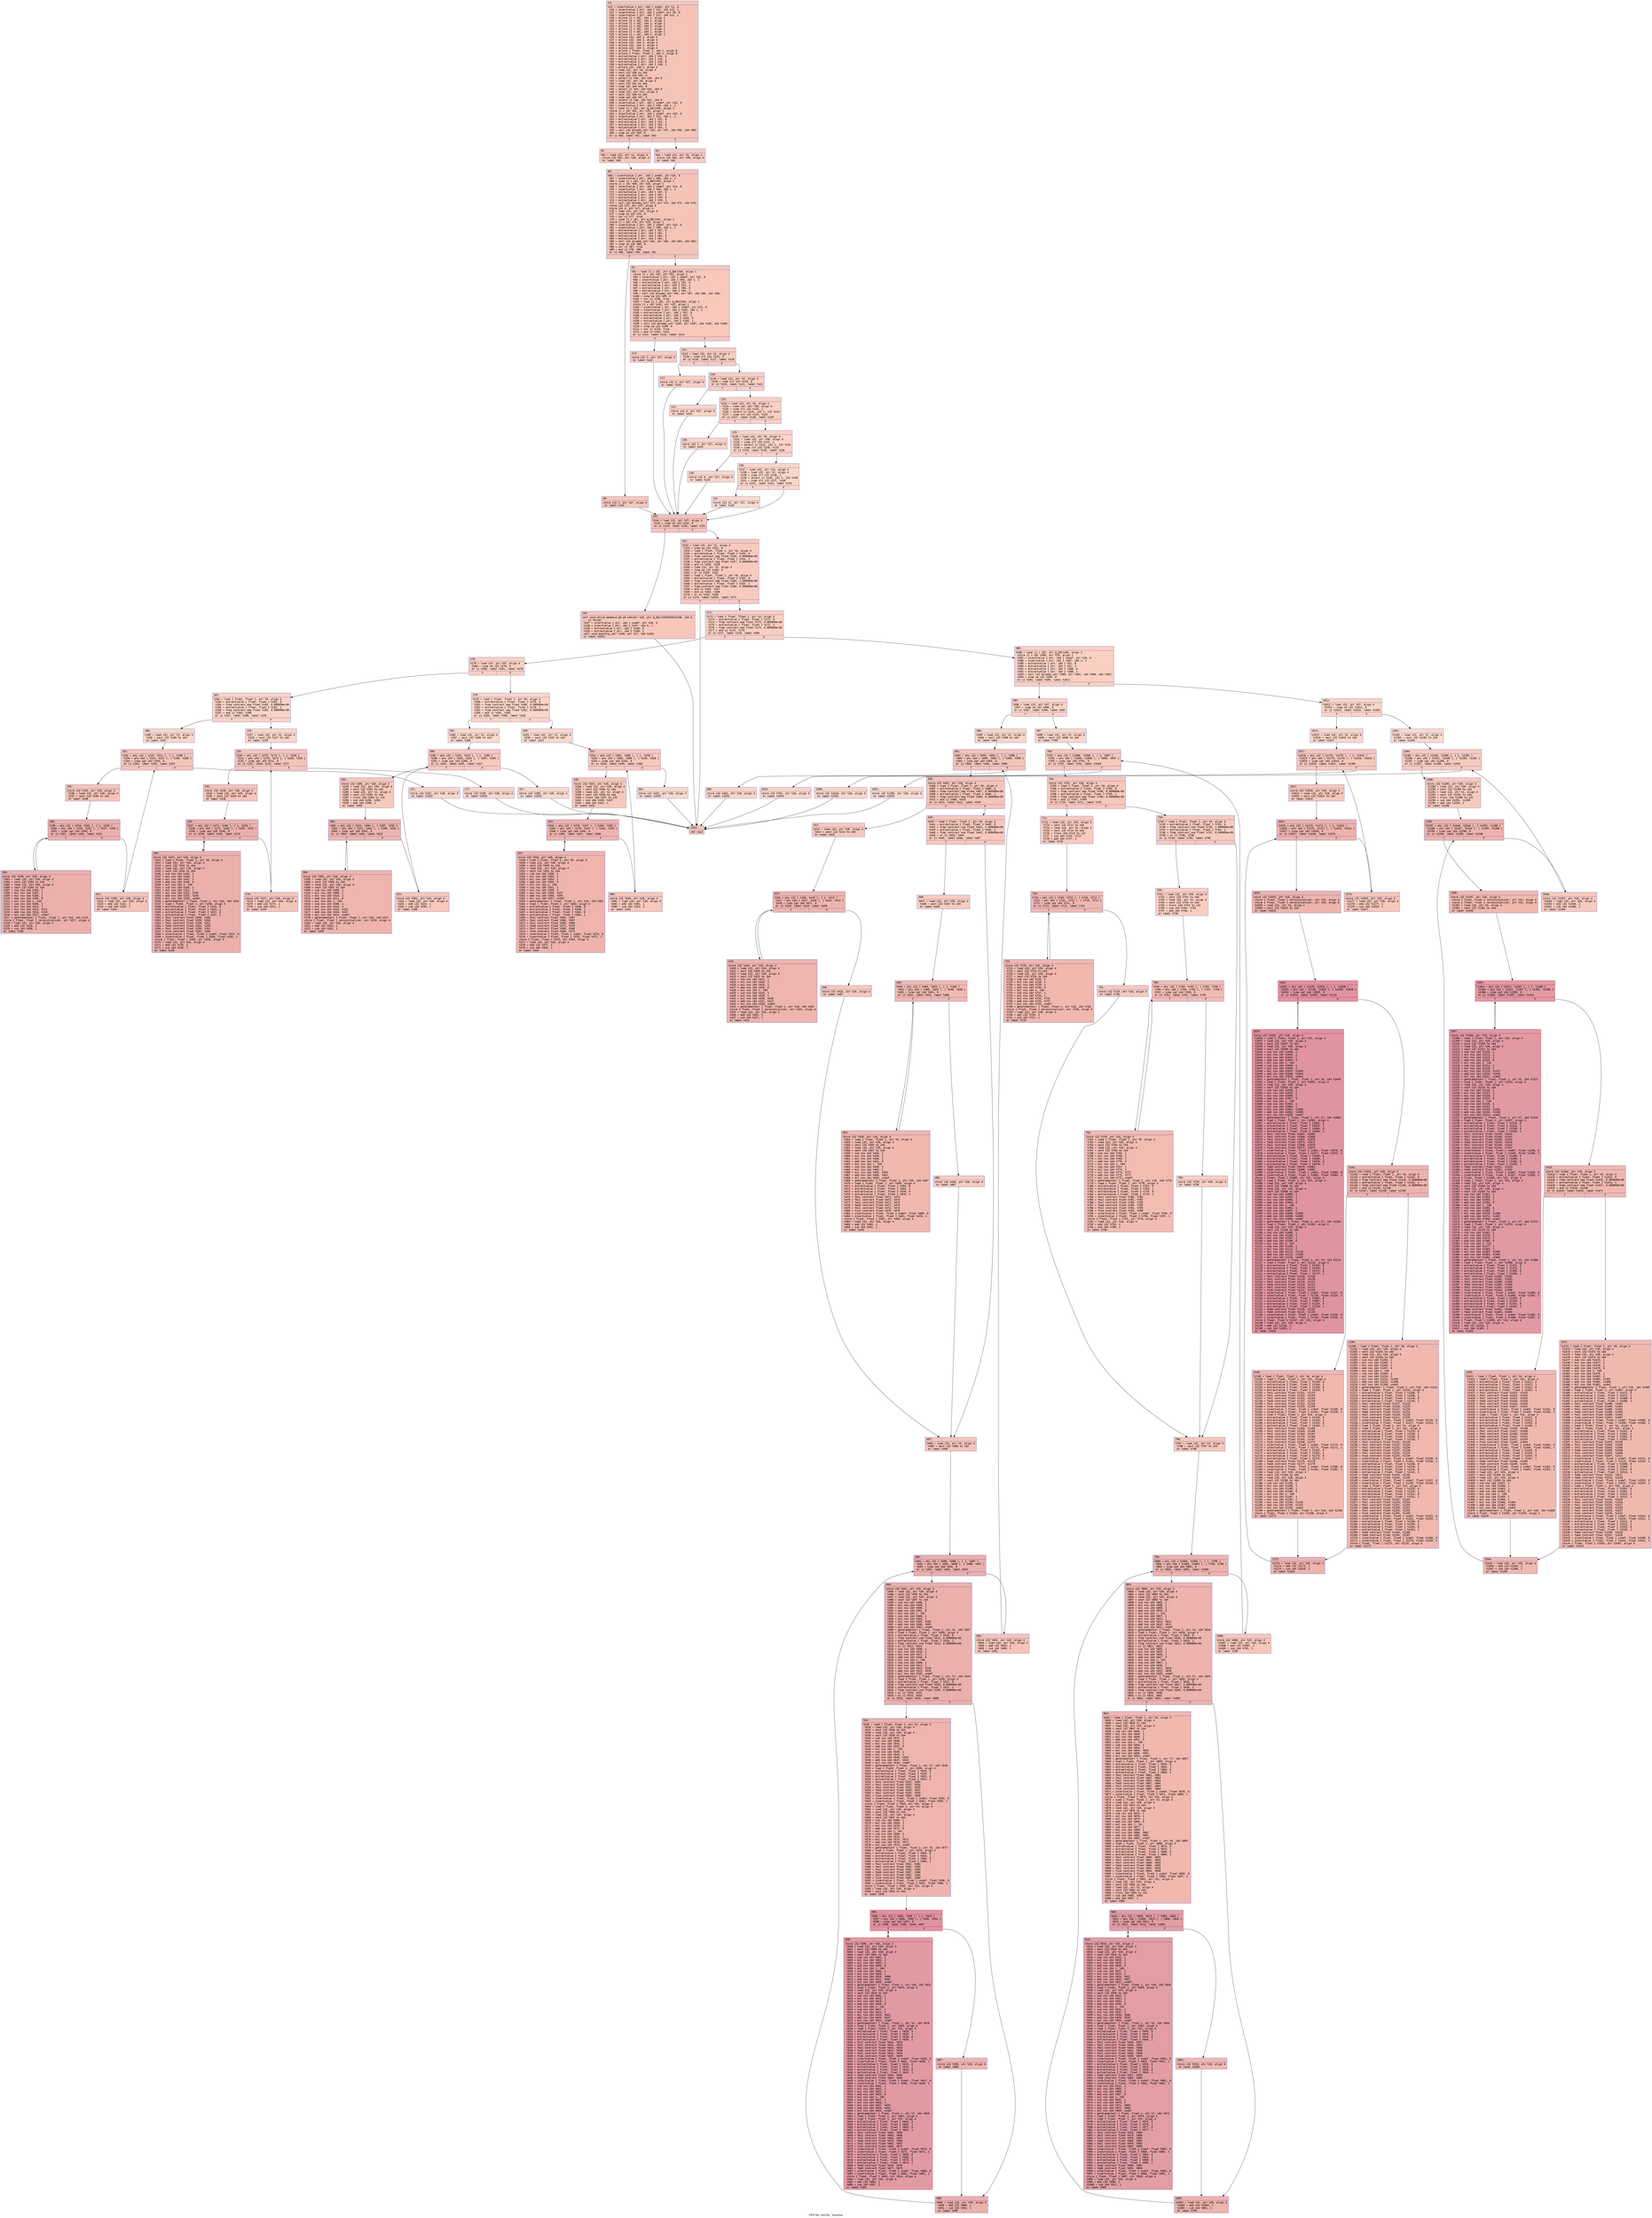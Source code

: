 digraph "CFG for 'csyr2k_' function" {
	label="CFG for 'csyr2k_' function";

	Node0x55ee0fd705a0 [shape=record,color="#3d50c3ff", style=filled, fillcolor="#e97a5f70" fontname="Courier",label="{14:\l|  %15 = insertvalue \{ ptr, i64 \} undef, ptr %1, 0\l  %16 = insertvalue \{ ptr, i64 \} %15, i64 %13, 1\l  %17 = insertvalue \{ ptr, i64 \} undef, ptr %0, 0\l  %18 = insertvalue \{ ptr, i64 \} %17, i64 %12, 1\l  %19 = alloca [1 x i8], i64 1, align 1\l  %20 = alloca [6 x i8], i64 1, align 1\l  %21 = alloca [1 x i8], i64 1, align 1\l  %22 = alloca [1 x i8], i64 1, align 1\l  %23 = alloca [1 x i8], i64 1, align 1\l  %24 = alloca [1 x i8], i64 1, align 1\l  %25 = alloca [1 x i8], i64 1, align 1\l  %26 = alloca i32, i64 1, align 4\l  %27 = alloca i32, i64 1, align 4\l  %28 = alloca i32, i64 1, align 4\l  %29 = alloca i32, i64 1, align 4\l  %30 = alloca i32, i64 1, align 4\l  %31 = alloca \{ float, float \}, i64 1, align 8\l  %32 = alloca \{ float, float \}, i64 1, align 8\l  %33 = extractvalue \{ ptr, i64 \} %16, 0\l  %34 = extractvalue \{ ptr, i64 \} %16, 1\l  %35 = extractvalue \{ ptr, i64 \} %18, 0\l  %36 = extractvalue \{ ptr, i64 \} %18, 1\l  %37 = alloca i32, i64 1, align 4\l  %38 = load i32, ptr %6, align 4\l  %39 = sext i32 %38 to i64\l  %40 = icmp sgt i64 %39, 0\l  %41 = select i1 %40, i64 %39, i64 0\l  %42 = load i32, ptr %8, align 4\l  %43 = sext i32 %42 to i64\l  %44 = icmp sgt i64 %43, 0\l  %45 = select i1 %44, i64 %43, i64 0\l  %46 = load i32, ptr %11, align 4\l  %47 = sext i32 %46 to i64\l  %48 = icmp sgt i64 %47, 0\l  %49 = select i1 %48, i64 %47, i64 0\l  %50 = insertvalue \{ ptr, i64 \} undef, ptr %33, 0\l  %51 = insertvalue \{ ptr, i64 \} %50, i64 1, 1\l  %52 = load [1 x i8], ptr @_QQclX4E, align 1\l  store [1 x i8] %52, ptr %25, align 1\l  %53 = insertvalue \{ ptr, i64 \} undef, ptr %25, 0\l  %54 = insertvalue \{ ptr, i64 \} %53, i64 1, 1\l  %55 = extractvalue \{ ptr, i64 \} %51, 0\l  %56 = extractvalue \{ ptr, i64 \} %51, 1\l  %57 = extractvalue \{ ptr, i64 \} %54, 0\l  %58 = extractvalue \{ ptr, i64 \} %54, 1\l  %59 = call i32 @lsame_(ptr %55, ptr %57, i64 %56, i64 %58)\l  %60 = icmp ne i32 %59, 0\l  br i1 %60, label %61, label %63\l|{<s0>T|<s1>F}}"];
	Node0x55ee0fd705a0:s0 -> Node0x55ee0fd727f0[tooltip="14 -> 61\nProbability 62.50%" ];
	Node0x55ee0fd705a0:s1 -> Node0x55ee0fd72840[tooltip="14 -> 63\nProbability 37.50%" ];
	Node0x55ee0fd727f0 [shape=record,color="#3d50c3ff", style=filled, fillcolor="#ec7f6370" fontname="Courier",label="{61:\l|  %62 = load i32, ptr %2, align 4\l  store i32 %62, ptr %30, align 4\l  br label %65\l}"];
	Node0x55ee0fd727f0 -> Node0x55ee0fd72a60[tooltip="61 -> 65\nProbability 100.00%" ];
	Node0x55ee0fd72840 [shape=record,color="#3d50c3ff", style=filled, fillcolor="#ef886b70" fontname="Courier",label="{63:\l|  %64 = load i32, ptr %3, align 4\l  store i32 %64, ptr %30, align 4\l  br label %65\l}"];
	Node0x55ee0fd72840 -> Node0x55ee0fd72a60[tooltip="63 -> 65\nProbability 100.00%" ];
	Node0x55ee0fd72a60 [shape=record,color="#3d50c3ff", style=filled, fillcolor="#e97a5f70" fontname="Courier",label="{65:\l|  %66 = insertvalue \{ ptr, i64 \} undef, ptr %35, 0\l  %67 = insertvalue \{ ptr, i64 \} %66, i64 1, 1\l  %68 = load [1 x i8], ptr @_QQclX55, align 1\l  store [1 x i8] %68, ptr %24, align 1\l  %69 = insertvalue \{ ptr, i64 \} undef, ptr %24, 0\l  %70 = insertvalue \{ ptr, i64 \} %69, i64 1, 1\l  %71 = extractvalue \{ ptr, i64 \} %67, 0\l  %72 = extractvalue \{ ptr, i64 \} %67, 1\l  %73 = extractvalue \{ ptr, i64 \} %70, 0\l  %74 = extractvalue \{ ptr, i64 \} %70, 1\l  %75 = call i32 @lsame_(ptr %71, ptr %73, i64 %72, i64 %74)\l  store i32 %75, ptr %37, align 4\l  store i32 0, ptr %27, align 4\l  %76 = load i32, ptr %37, align 4\l  %77 = icmp ne i32 %76, 0\l  %78 = xor i1 %77, true\l  %79 = load [1 x i8], ptr @_QQclX4C, align 1\l  store [1 x i8] %79, ptr %23, align 1\l  %80 = insertvalue \{ ptr, i64 \} undef, ptr %23, 0\l  %81 = insertvalue \{ ptr, i64 \} %80, i64 1, 1\l  %82 = extractvalue \{ ptr, i64 \} %67, 0\l  %83 = extractvalue \{ ptr, i64 \} %67, 1\l  %84 = extractvalue \{ ptr, i64 \} %81, 0\l  %85 = extractvalue \{ ptr, i64 \} %81, 1\l  %86 = call i32 @lsame_(ptr %82, ptr %84, i64 %83, i64 %85)\l  %87 = icmp ne i32 %86, 0\l  %88 = xor i1 %87, true\l  %89 = and i1 %78, %88\l  br i1 %89, label %90, label %91\l|{<s0>T|<s1>F}}"];
	Node0x55ee0fd72a60:s0 -> Node0x55ee0fd73ec0[tooltip="65 -> 90\nProbability 50.00%" ];
	Node0x55ee0fd72a60:s1 -> Node0x55ee0fd73f10[tooltip="65 -> 91\nProbability 50.00%" ];
	Node0x55ee0fd73ec0 [shape=record,color="#3d50c3ff", style=filled, fillcolor="#ed836670" fontname="Courier",label="{90:\l|  store i32 1, ptr %27, align 4\l  br label %143\l}"];
	Node0x55ee0fd73ec0 -> Node0x55ee0fd740b0[tooltip="90 -> 143\nProbability 100.00%" ];
	Node0x55ee0fd73f10 [shape=record,color="#3d50c3ff", style=filled, fillcolor="#ed836670" fontname="Courier",label="{91:\l|  %92 = load [1 x i8], ptr @_QQclX4E, align 1\l  store [1 x i8] %92, ptr %22, align 1\l  %93 = insertvalue \{ ptr, i64 \} undef, ptr %22, 0\l  %94 = insertvalue \{ ptr, i64 \} %93, i64 1, 1\l  %95 = extractvalue \{ ptr, i64 \} %51, 0\l  %96 = extractvalue \{ ptr, i64 \} %51, 1\l  %97 = extractvalue \{ ptr, i64 \} %94, 0\l  %98 = extractvalue \{ ptr, i64 \} %94, 1\l  %99 = call i32 @lsame_(ptr %95, ptr %97, i64 %96, i64 %98)\l  %100 = icmp ne i32 %99, 0\l  %101 = xor i1 %100, true\l  %102 = load [1 x i8], ptr @_QQclX54, align 1\l  store [1 x i8] %102, ptr %21, align 1\l  %103 = insertvalue \{ ptr, i64 \} undef, ptr %21, 0\l  %104 = insertvalue \{ ptr, i64 \} %103, i64 1, 1\l  %105 = extractvalue \{ ptr, i64 \} %51, 0\l  %106 = extractvalue \{ ptr, i64 \} %51, 1\l  %107 = extractvalue \{ ptr, i64 \} %104, 0\l  %108 = extractvalue \{ ptr, i64 \} %104, 1\l  %109 = call i32 @lsame_(ptr %105, ptr %107, i64 %106, i64 %108)\l  %110 = icmp ne i32 %109, 0\l  %111 = xor i1 %110, true\l  %112 = and i1 %101, %111\l  br i1 %112, label %113, label %114\l|{<s0>T|<s1>F}}"];
	Node0x55ee0fd73f10:s0 -> Node0x55ee0fd75860[tooltip="91 -> 113\nProbability 50.00%" ];
	Node0x55ee0fd73f10:s1 -> Node0x55ee0fd758b0[tooltip="91 -> 114\nProbability 50.00%" ];
	Node0x55ee0fd75860 [shape=record,color="#3d50c3ff", style=filled, fillcolor="#f08b6e70" fontname="Courier",label="{113:\l|  store i32 2, ptr %27, align 4\l  br label %143\l}"];
	Node0x55ee0fd75860 -> Node0x55ee0fd740b0[tooltip="113 -> 143\nProbability 100.00%" ];
	Node0x55ee0fd758b0 [shape=record,color="#3d50c3ff", style=filled, fillcolor="#f08b6e70" fontname="Courier",label="{114:\l|  %115 = load i32, ptr %2, align 4\l  %116 = icmp slt i32 %115, 0\l  br i1 %116, label %117, label %118\l|{<s0>T|<s1>F}}"];
	Node0x55ee0fd758b0:s0 -> Node0x55ee0fd75bd0[tooltip="114 -> 117\nProbability 37.50%" ];
	Node0x55ee0fd758b0:s1 -> Node0x55ee0fd75c20[tooltip="114 -> 118\nProbability 62.50%" ];
	Node0x55ee0fd75bd0 [shape=record,color="#3d50c3ff", style=filled, fillcolor="#f3947570" fontname="Courier",label="{117:\l|  store i32 3, ptr %27, align 4\l  br label %143\l}"];
	Node0x55ee0fd75bd0 -> Node0x55ee0fd740b0[tooltip="117 -> 143\nProbability 100.00%" ];
	Node0x55ee0fd75c20 [shape=record,color="#3d50c3ff", style=filled, fillcolor="#f2907270" fontname="Courier",label="{118:\l|  %119 = load i32, ptr %3, align 4\l  %120 = icmp slt i32 %119, 0\l  br i1 %120, label %121, label %122\l|{<s0>T|<s1>F}}"];
	Node0x55ee0fd75c20:s0 -> Node0x55ee0fd75f40[tooltip="118 -> 121\nProbability 37.50%" ];
	Node0x55ee0fd75c20:s1 -> Node0x55ee0fd75f90[tooltip="118 -> 122\nProbability 62.50%" ];
	Node0x55ee0fd75f40 [shape=record,color="#3d50c3ff", style=filled, fillcolor="#f59c7d70" fontname="Courier",label="{121:\l|  store i32 4, ptr %27, align 4\l  br label %143\l}"];
	Node0x55ee0fd75f40 -> Node0x55ee0fd740b0[tooltip="121 -> 143\nProbability 100.00%" ];
	Node0x55ee0fd75f90 [shape=record,color="#3d50c3ff", style=filled, fillcolor="#f3947570" fontname="Courier",label="{122:\l|  %123 = load i32, ptr %6, align 4\l  %124 = load i32, ptr %30, align 4\l  %125 = icmp slt i32 %124, 1\l  %126 = select i1 %125, i32 1, i32 %124\l  %127 = icmp slt i32 %123, %126\l  br i1 %127, label %128, label %129\l|{<s0>T|<s1>F}}"];
	Node0x55ee0fd75f90:s0 -> Node0x55ee0fd76470[tooltip="122 -> 128\nProbability 50.00%" ];
	Node0x55ee0fd75f90:s1 -> Node0x55ee0fd764c0[tooltip="122 -> 129\nProbability 50.00%" ];
	Node0x55ee0fd76470 [shape=record,color="#3d50c3ff", style=filled, fillcolor="#f59c7d70" fontname="Courier",label="{128:\l|  store i32 7, ptr %27, align 4\l  br label %143\l}"];
	Node0x55ee0fd76470 -> Node0x55ee0fd740b0[tooltip="128 -> 143\nProbability 100.00%" ];
	Node0x55ee0fd764c0 [shape=record,color="#3d50c3ff", style=filled, fillcolor="#f59c7d70" fontname="Courier",label="{129:\l|  %130 = load i32, ptr %8, align 4\l  %131 = load i32, ptr %30, align 4\l  %132 = icmp slt i32 %131, 1\l  %133 = select i1 %132, i32 1, i32 %131\l  %134 = icmp slt i32 %130, %133\l  br i1 %134, label %135, label %136\l|{<s0>T|<s1>F}}"];
	Node0x55ee0fd764c0:s0 -> Node0x55ee0fd769a0[tooltip="129 -> 135\nProbability 50.00%" ];
	Node0x55ee0fd764c0:s1 -> Node0x55ee0fd769f0[tooltip="129 -> 136\nProbability 50.00%" ];
	Node0x55ee0fd769a0 [shape=record,color="#3d50c3ff", style=filled, fillcolor="#f6a38570" fontname="Courier",label="{135:\l|  store i32 9, ptr %27, align 4\l  br label %143\l}"];
	Node0x55ee0fd769a0 -> Node0x55ee0fd740b0[tooltip="135 -> 143\nProbability 100.00%" ];
	Node0x55ee0fd769f0 [shape=record,color="#3d50c3ff", style=filled, fillcolor="#f6a38570" fontname="Courier",label="{136:\l|  %137 = load i32, ptr %11, align 4\l  %138 = load i32, ptr %2, align 4\l  %139 = icmp slt i32 %138, 1\l  %140 = select i1 %139, i32 1, i32 %138\l  %141 = icmp slt i32 %137, %140\l  br i1 %141, label %142, label %143\l|{<s0>T|<s1>F}}"];
	Node0x55ee0fd769f0:s0 -> Node0x55ee0fd76ed0[tooltip="136 -> 142\nProbability 50.00%" ];
	Node0x55ee0fd769f0:s1 -> Node0x55ee0fd740b0[tooltip="136 -> 143\nProbability 50.00%" ];
	Node0x55ee0fd76ed0 [shape=record,color="#3d50c3ff", style=filled, fillcolor="#f7ac8e70" fontname="Courier",label="{142:\l|  store i32 12, ptr %27, align 4\l  br label %143\l}"];
	Node0x55ee0fd76ed0 -> Node0x55ee0fd740b0[tooltip="142 -> 143\nProbability 100.00%" ];
	Node0x55ee0fd740b0 [shape=record,color="#3d50c3ff", style=filled, fillcolor="#e97a5f70" fontname="Courier",label="{143:\l|  %144 = load i32, ptr %27, align 4\l  %145 = icmp ne i32 %144, 0\l  br i1 %145, label %146, label %151\l|{<s0>T|<s1>F}}"];
	Node0x55ee0fd740b0:s0 -> Node0x55ee0fd771f0[tooltip="143 -> 146\nProbability 62.50%" ];
	Node0x55ee0fd740b0:s1 -> Node0x55ee0fd77240[tooltip="143 -> 151\nProbability 37.50%" ];
	Node0x55ee0fd771f0 [shape=record,color="#3d50c3ff", style=filled, fillcolor="#ec7f6370" fontname="Courier",label="{146:\l|  call void @llvm.memmove.p0.p0.i64(ptr %20, ptr @_QQclX43535952324B, i64 6,\l... i1 false)\l  %147 = insertvalue \{ ptr, i64 \} undef, ptr %20, 0\l  %148 = insertvalue \{ ptr, i64 \} %147, i64 6, 1\l  %149 = extractvalue \{ ptr, i64 \} %148, 0\l  %150 = extractvalue \{ ptr, i64 \} %148, 1\l  call void @xerbla_(ptr %149, ptr %27, i64 %150)\l  br label %1553\l}"];
	Node0x55ee0fd771f0 -> Node0x55ee0fd77840[tooltip="146 -> 1553\nProbability 100.00%" ];
	Node0x55ee0fd77240 [shape=record,color="#3d50c3ff", style=filled, fillcolor="#ef886b70" fontname="Courier",label="{151:\l|  %152 = load i32, ptr %2, align 4\l  %153 = icmp eq i32 %152, 0\l  %154 = load \{ float, float \}, ptr %4, align 4\l  %155 = extractvalue \{ float, float \} %154, 0\l  %156 = fcmp contract oeq float %155, 0.000000e+00\l  %157 = extractvalue \{ float, float \} %154, 1\l  %158 = fcmp contract oeq float %157, 0.000000e+00\l  %159 = and i1 %156, %158\l  %160 = load i32, ptr %3, align 4\l  %161 = icmp eq i32 %160, 0\l  %162 = or i1 %159, %161\l  %163 = load \{ float, float \}, ptr %9, align 4\l  %164 = extractvalue \{ float, float \} %163, 0\l  %165 = fcmp contract oeq float %164, 1.000000e+00\l  %166 = extractvalue \{ float, float \} %163, 1\l  %167 = fcmp contract oeq float %166, 0.000000e+00\l  %168 = and i1 %165, %167\l  %169 = and i1 %162, %168\l  %170 = or i1 %153, %169\l  br i1 %170, label %1553, label %171\l|{<s0>T|<s1>F}}"];
	Node0x55ee0fd77240:s0 -> Node0x55ee0fd77840[tooltip="151 -> 1553\nProbability 50.00%" ];
	Node0x55ee0fd77240:s1 -> Node0x55ee0fd8bc90[tooltip="151 -> 171\nProbability 50.00%" ];
	Node0x55ee0fd8bc90 [shape=record,color="#3d50c3ff", style=filled, fillcolor="#f2907270" fontname="Courier",label="{171:\l|  %172 = load \{ float, float \}, ptr %4, align 4\l  %173 = extractvalue \{ float, float \} %172, 0\l  %174 = fcmp contract oeq float %173, 0.000000e+00\l  %175 = extractvalue \{ float, float \} %172, 1\l  %176 = fcmp contract oeq float %175, 0.000000e+00\l  %177 = and i1 %174, %176\l  br i1 %177, label %178, label %385\l|{<s0>T|<s1>F}}"];
	Node0x55ee0fd8bc90:s0 -> Node0x55ee0fd8c0e0[tooltip="171 -> 178\nProbability 50.00%" ];
	Node0x55ee0fd8bc90:s1 -> Node0x55ee0fd8c130[tooltip="171 -> 385\nProbability 50.00%" ];
	Node0x55ee0fd8c0e0 [shape=record,color="#3d50c3ff", style=filled, fillcolor="#f3947570" fontname="Courier",label="{178:\l|  %179 = load i32, ptr %37, align 4\l  %180 = icmp ne i32 %179, 0\l  br i1 %180, label %181, label %278\l|{<s0>T|<s1>F}}"];
	Node0x55ee0fd8c0e0:s0 -> Node0x55ee0fd8c340[tooltip="178 -> 181\nProbability 62.50%" ];
	Node0x55ee0fd8c0e0:s1 -> Node0x55ee0fd8c390[tooltip="178 -> 278\nProbability 37.50%" ];
	Node0x55ee0fd8c340 [shape=record,color="#3d50c3ff", style=filled, fillcolor="#f59c7d70" fontname="Courier",label="{181:\l|  %182 = load \{ float, float \}, ptr %9, align 4\l  %183 = extractvalue \{ float, float \} %182, 0\l  %184 = fcmp contract oeq float %183, 0.000000e+00\l  %185 = extractvalue \{ float, float \} %182, 1\l  %186 = fcmp contract oeq float %185, 0.000000e+00\l  %187 = and i1 %184, %186\l  br i1 %187, label %188, label %226\l|{<s0>T|<s1>F}}"];
	Node0x55ee0fd8c340:s0 -> Node0x55ee0fd8c7e0[tooltip="181 -> 188\nProbability 50.00%" ];
	Node0x55ee0fd8c340:s1 -> Node0x55ee0fd8c830[tooltip="181 -> 226\nProbability 50.00%" ];
	Node0x55ee0fd8c7e0 [shape=record,color="#3d50c3ff", style=filled, fillcolor="#f6a38570" fontname="Courier",label="{188:\l|  %189 = load i32, ptr %2, align 4\l  %190 = sext i32 %189 to i64\l  br label %191\l}"];
	Node0x55ee0fd8c7e0 -> Node0x55ee0fd8ca20[tooltip="188 -> 191\nProbability 100.00%" ];
	Node0x55ee0fd8ca20 [shape=record,color="#3d50c3ff", style=filled, fillcolor="#e97a5f70" fontname="Courier",label="{191:\l|  %192 = phi i32 [ %223, %221 ], [ 1, %188 ]\l  %193 = phi i64 [ %224, %221 ], [ %190, %188 ]\l  %194 = icmp sgt i64 %193, 0\l  br i1 %194, label %195, label %225\l|{<s0>T|<s1>F}}"];
	Node0x55ee0fd8ca20:s0 -> Node0x55ee0fd746e0[tooltip="191 -> 195\nProbability 96.88%" ];
	Node0x55ee0fd8ca20:s1 -> Node0x55ee0fd74730[tooltip="191 -> 225\nProbability 3.12%" ];
	Node0x55ee0fd746e0 [shape=record,color="#3d50c3ff", style=filled, fillcolor="#e97a5f70" fontname="Courier",label="{195:\l|  store i32 %192, ptr %28, align 4\l  %196 = load i32, ptr %28, align 4\l  %197 = sext i32 %196 to i64\l  br label %198\l}"];
	Node0x55ee0fd746e0 -> Node0x55ee0fd749c0[tooltip="195 -> 198\nProbability 100.00%" ];
	Node0x55ee0fd749c0 [shape=record,color="#3d50c3ff", style=filled, fillcolor="#d24b4070" fontname="Courier",label="{198:\l|  %199 = phi i32 [ %219, %202 ], [ 1, %195 ]\l  %200 = phi i64 [ %220, %202 ], [ %197, %195 ]\l  %201 = icmp sgt i64 %200, 0\l  br i1 %201, label %202, label %221\l|{<s0>T|<s1>F}}"];
	Node0x55ee0fd749c0:s0 -> Node0x55ee0fd74a80[tooltip="198 -> 202\nProbability 96.88%" ];
	Node0x55ee0fd749c0:s1 -> Node0x55ee0fd74480[tooltip="198 -> 221\nProbability 3.12%" ];
	Node0x55ee0fd74a80 [shape=record,color="#3d50c3ff", style=filled, fillcolor="#d24b4070" fontname="Courier",label="{202:\l|  store i32 %199, ptr %26, align 4\l  %203 = load i32, ptr %26, align 4\l  %204 = sext i32 %203 to i64\l  %205 = load i32, ptr %28, align 4\l  %206 = sext i32 %205 to i64\l  %207 = sub nsw i64 %204, 1\l  %208 = mul nsw i64 %207, 1\l  %209 = mul nsw i64 %208, 1\l  %210 = add nsw i64 %209, 0\l  %211 = mul nsw i64 1, %49\l  %212 = sub nsw i64 %206, 1\l  %213 = mul nsw i64 %212, 1\l  %214 = mul nsw i64 %213, %211\l  %215 = add nsw i64 %214, %210\l  %216 = mul nsw i64 %211, undef\l  %217 = getelementptr \{ float, float \}, ptr %10, i64 %215\l  store \{ float, float \} zeroinitializer, ptr %217, align 4\l  %218 = load i32, ptr %26, align 4\l  %219 = add i32 %218, 1\l  %220 = sub i64 %200, 1\l  br label %198\l}"];
	Node0x55ee0fd74a80 -> Node0x55ee0fd749c0[tooltip="202 -> 198\nProbability 100.00%" ];
	Node0x55ee0fd74480 [shape=record,color="#3d50c3ff", style=filled, fillcolor="#e97a5f70" fontname="Courier",label="{221:\l|  store i32 %199, ptr %26, align 4\l  %222 = load i32, ptr %28, align 4\l  %223 = add i32 %222, 1\l  %224 = sub i64 %193, 1\l  br label %191\l}"];
	Node0x55ee0fd74480 -> Node0x55ee0fd8ca20[tooltip="221 -> 191\nProbability 100.00%" ];
	Node0x55ee0fd74730 [shape=record,color="#3d50c3ff", style=filled, fillcolor="#f6a38570" fontname="Courier",label="{225:\l|  store i32 %192, ptr %28, align 4\l  br label %1553\l}"];
	Node0x55ee0fd74730 -> Node0x55ee0fd77840[tooltip="225 -> 1553\nProbability 100.00%" ];
	Node0x55ee0fd8c830 [shape=record,color="#3d50c3ff", style=filled, fillcolor="#f6a38570" fontname="Courier",label="{226:\l|  %227 = load i32, ptr %2, align 4\l  %228 = sext i32 %227 to i64\l  br label %229\l}"];
	Node0x55ee0fd8c830 -> Node0x55ee0fd8f410[tooltip="226 -> 229\nProbability 100.00%" ];
	Node0x55ee0fd8f410 [shape=record,color="#3d50c3ff", style=filled, fillcolor="#e97a5f70" fontname="Courier",label="{229:\l|  %230 = phi i32 [ %275, %273 ], [ 1, %226 ]\l  %231 = phi i64 [ %276, %273 ], [ %228, %226 ]\l  %232 = icmp sgt i64 %231, 0\l  br i1 %232, label %233, label %277\l|{<s0>T|<s1>F}}"];
	Node0x55ee0fd8f410:s0 -> Node0x55ee0fd8f730[tooltip="229 -> 233\nProbability 96.88%" ];
	Node0x55ee0fd8f410:s1 -> Node0x55ee0fd8f780[tooltip="229 -> 277\nProbability 3.12%" ];
	Node0x55ee0fd8f730 [shape=record,color="#3d50c3ff", style=filled, fillcolor="#e97a5f70" fontname="Courier",label="{233:\l|  store i32 %230, ptr %28, align 4\l  %234 = load i32, ptr %28, align 4\l  %235 = sext i32 %234 to i64\l  br label %236\l}"];
	Node0x55ee0fd8f730 -> Node0x55ee0fd8fa10[tooltip="233 -> 236\nProbability 100.00%" ];
	Node0x55ee0fd8fa10 [shape=record,color="#3d50c3ff", style=filled, fillcolor="#d24b4070" fontname="Courier",label="{236:\l|  %237 = phi i32 [ %271, %240 ], [ 1, %233 ]\l  %238 = phi i64 [ %272, %240 ], [ %235, %233 ]\l  %239 = icmp sgt i64 %238, 0\l  br i1 %239, label %240, label %273\l|{<s0>T|<s1>F}}"];
	Node0x55ee0fd8fa10:s0 -> Node0x55ee0fd8fad0[tooltip="236 -> 240\nProbability 96.88%" ];
	Node0x55ee0fd8fa10:s1 -> Node0x55ee0fd8f4d0[tooltip="236 -> 273\nProbability 3.12%" ];
	Node0x55ee0fd8fad0 [shape=record,color="#3d50c3ff", style=filled, fillcolor="#d24b4070" fontname="Courier",label="{240:\l|  store i32 %237, ptr %26, align 4\l  %241 = load \{ float, float \}, ptr %9, align 4\l  %242 = load i32, ptr %26, align 4\l  %243 = sext i32 %242 to i64\l  %244 = load i32, ptr %28, align 4\l  %245 = sext i32 %244 to i64\l  %246 = sub nsw i64 %243, 1\l  %247 = mul nsw i64 %246, 1\l  %248 = mul nsw i64 %247, 1\l  %249 = add nsw i64 %248, 0\l  %250 = mul nsw i64 1, %49\l  %251 = sub nsw i64 %245, 1\l  %252 = mul nsw i64 %251, 1\l  %253 = mul nsw i64 %252, %250\l  %254 = add nsw i64 %253, %249\l  %255 = mul nsw i64 %250, undef\l  %256 = getelementptr \{ float, float \}, ptr %10, i64 %254\l  %257 = load \{ float, float \}, ptr %256, align 4\l  %258 = extractvalue \{ float, float \} %241, 0\l  %259 = extractvalue \{ float, float \} %241, 1\l  %260 = extractvalue \{ float, float \} %257, 0\l  %261 = extractvalue \{ float, float \} %257, 1\l  %262 = fmul contract float %258, %260\l  %263 = fmul contract float %259, %260\l  %264 = fmul contract float %258, %261\l  %265 = fadd contract float %264, %263\l  %266 = fmul contract float %259, %261\l  %267 = fsub contract float %262, %266\l  %268 = insertvalue \{ float, float \} undef, float %267, 0\l  %269 = insertvalue \{ float, float \} %268, float %265, 1\l  store \{ float, float \} %269, ptr %256, align 4\l  %270 = load i32, ptr %26, align 4\l  %271 = add i32 %270, 1\l  %272 = sub i64 %238, 1\l  br label %236\l}"];
	Node0x55ee0fd8fad0 -> Node0x55ee0fd8fa10[tooltip="240 -> 236\nProbability 100.00%" ];
	Node0x55ee0fd8f4d0 [shape=record,color="#3d50c3ff", style=filled, fillcolor="#e97a5f70" fontname="Courier",label="{273:\l|  store i32 %237, ptr %26, align 4\l  %274 = load i32, ptr %28, align 4\l  %275 = add i32 %274, 1\l  %276 = sub i64 %231, 1\l  br label %229\l}"];
	Node0x55ee0fd8f4d0 -> Node0x55ee0fd8f410[tooltip="273 -> 229\nProbability 100.00%" ];
	Node0x55ee0fd8f780 [shape=record,color="#3d50c3ff", style=filled, fillcolor="#f6a38570" fontname="Courier",label="{277:\l|  store i32 %230, ptr %28, align 4\l  br label %1553\l}"];
	Node0x55ee0fd8f780 -> Node0x55ee0fd77840[tooltip="277 -> 1553\nProbability 100.00%" ];
	Node0x55ee0fd8c390 [shape=record,color="#3d50c3ff", style=filled, fillcolor="#f5a08170" fontname="Courier",label="{278:\l|  %279 = load \{ float, float \}, ptr %9, align 4\l  %280 = extractvalue \{ float, float \} %279, 0\l  %281 = fcmp contract oeq float %280, 0.000000e+00\l  %282 = extractvalue \{ float, float \} %279, 1\l  %283 = fcmp contract oeq float %282, 0.000000e+00\l  %284 = and i1 %281, %283\l  br i1 %284, label %285, label %328\l|{<s0>T|<s1>F}}"];
	Node0x55ee0fd8c390:s0 -> Node0x55ee0fd91860[tooltip="278 -> 285\nProbability 50.00%" ];
	Node0x55ee0fd8c390:s1 -> Node0x55ee0fd918b0[tooltip="278 -> 328\nProbability 50.00%" ];
	Node0x55ee0fd91860 [shape=record,color="#3d50c3ff", style=filled, fillcolor="#f7a88970" fontname="Courier",label="{285:\l|  %286 = load i32, ptr %2, align 4\l  %287 = sext i32 %286 to i64\l  br label %288\l}"];
	Node0x55ee0fd91860 -> Node0x55ee0fd91aa0[tooltip="285 -> 288\nProbability 100.00%" ];
	Node0x55ee0fd91aa0 [shape=record,color="#3d50c3ff", style=filled, fillcolor="#ed836670" fontname="Courier",label="{288:\l|  %289 = phi i32 [ %325, %323 ], [ 1, %285 ]\l  %290 = phi i64 [ %326, %323 ], [ %287, %285 ]\l  %291 = icmp sgt i64 %290, 0\l  br i1 %291, label %292, label %327\l|{<s0>T|<s1>F}}"];
	Node0x55ee0fd91aa0:s0 -> Node0x55ee0fd91dc0[tooltip="288 -> 292\nProbability 96.88%" ];
	Node0x55ee0fd91aa0:s1 -> Node0x55ee0fd91e10[tooltip="288 -> 327\nProbability 3.12%" ];
	Node0x55ee0fd91dc0 [shape=record,color="#3d50c3ff", style=filled, fillcolor="#ed836670" fontname="Courier",label="{292:\l|  store i32 %289, ptr %28, align 4\l  %293 = load i32, ptr %28, align 4\l  %294 = sext i32 %293 to i64\l  %295 = load i32, ptr %2, align 4\l  %296 = sext i32 %295 to i64\l  %297 = trunc i64 %294 to i32\l  %298 = sub i64 %296, %294\l  %299 = add i64 %298, 1\l  br label %300\l}"];
	Node0x55ee0fd91dc0 -> Node0x55ee0fd92320[tooltip="292 -> 300\nProbability 100.00%" ];
	Node0x55ee0fd92320 [shape=record,color="#3d50c3ff", style=filled, fillcolor="#d8564670" fontname="Courier",label="{300:\l|  %301 = phi i32 [ %321, %304 ], [ %297, %292 ]\l  %302 = phi i64 [ %322, %304 ], [ %299, %292 ]\l  %303 = icmp sgt i64 %302, 0\l  br i1 %303, label %304, label %323\l|{<s0>T|<s1>F}}"];
	Node0x55ee0fd92320:s0 -> Node0x55ee0fd923e0[tooltip="300 -> 304\nProbability 96.88%" ];
	Node0x55ee0fd92320:s1 -> Node0x55ee0fd91b60[tooltip="300 -> 323\nProbability 3.12%" ];
	Node0x55ee0fd923e0 [shape=record,color="#3d50c3ff", style=filled, fillcolor="#d8564670" fontname="Courier",label="{304:\l|  store i32 %301, ptr %26, align 4\l  %305 = load i32, ptr %26, align 4\l  %306 = sext i32 %305 to i64\l  %307 = load i32, ptr %28, align 4\l  %308 = sext i32 %307 to i64\l  %309 = sub nsw i64 %306, 1\l  %310 = mul nsw i64 %309, 1\l  %311 = mul nsw i64 %310, 1\l  %312 = add nsw i64 %311, 0\l  %313 = mul nsw i64 1, %49\l  %314 = sub nsw i64 %308, 1\l  %315 = mul nsw i64 %314, 1\l  %316 = mul nsw i64 %315, %313\l  %317 = add nsw i64 %316, %312\l  %318 = mul nsw i64 %313, undef\l  %319 = getelementptr \{ float, float \}, ptr %10, i64 %317\l  store \{ float, float \} zeroinitializer, ptr %319, align 4\l  %320 = load i32, ptr %26, align 4\l  %321 = add i32 %320, 1\l  %322 = sub i64 %302, 1\l  br label %300\l}"];
	Node0x55ee0fd923e0 -> Node0x55ee0fd92320[tooltip="304 -> 300\nProbability 100.00%" ];
	Node0x55ee0fd91b60 [shape=record,color="#3d50c3ff", style=filled, fillcolor="#ed836670" fontname="Courier",label="{323:\l|  store i32 %301, ptr %26, align 4\l  %324 = load i32, ptr %28, align 4\l  %325 = add i32 %324, 1\l  %326 = sub i64 %290, 1\l  br label %288\l}"];
	Node0x55ee0fd91b60 -> Node0x55ee0fd91aa0[tooltip="323 -> 288\nProbability 100.00%" ];
	Node0x55ee0fd91e10 [shape=record,color="#3d50c3ff", style=filled, fillcolor="#f7a88970" fontname="Courier",label="{327:\l|  store i32 %289, ptr %28, align 4\l  br label %1553\l}"];
	Node0x55ee0fd91e10 -> Node0x55ee0fd77840[tooltip="327 -> 1553\nProbability 100.00%" ];
	Node0x55ee0fd918b0 [shape=record,color="#3d50c3ff", style=filled, fillcolor="#f7a88970" fontname="Courier",label="{328:\l|  %329 = load i32, ptr %2, align 4\l  %330 = sext i32 %329 to i64\l  br label %331\l}"];
	Node0x55ee0fd918b0 -> Node0x55ee0fd93710[tooltip="328 -> 331\nProbability 100.00%" ];
	Node0x55ee0fd93710 [shape=record,color="#3d50c3ff", style=filled, fillcolor="#ed836670" fontname="Courier",label="{331:\l|  %332 = phi i32 [ %382, %380 ], [ 1, %328 ]\l  %333 = phi i64 [ %383, %380 ], [ %330, %328 ]\l  %334 = icmp sgt i64 %333, 0\l  br i1 %334, label %335, label %384\l|{<s0>T|<s1>F}}"];
	Node0x55ee0fd93710:s0 -> Node0x55ee0fd93a30[tooltip="331 -> 335\nProbability 96.88%" ];
	Node0x55ee0fd93710:s1 -> Node0x55ee0fd93a80[tooltip="331 -> 384\nProbability 3.12%" ];
	Node0x55ee0fd93a30 [shape=record,color="#3d50c3ff", style=filled, fillcolor="#ed836670" fontname="Courier",label="{335:\l|  store i32 %332, ptr %28, align 4\l  %336 = load i32, ptr %28, align 4\l  %337 = sext i32 %336 to i64\l  %338 = load i32, ptr %2, align 4\l  %339 = sext i32 %338 to i64\l  %340 = trunc i64 %337 to i32\l  %341 = sub i64 %339, %337\l  %342 = add i64 %341, 1\l  br label %343\l}"];
	Node0x55ee0fd93a30 -> Node0x55ee0fd93f90[tooltip="335 -> 343\nProbability 100.00%" ];
	Node0x55ee0fd93f90 [shape=record,color="#3d50c3ff", style=filled, fillcolor="#d8564670" fontname="Courier",label="{343:\l|  %344 = phi i32 [ %378, %347 ], [ %340, %335 ]\l  %345 = phi i64 [ %379, %347 ], [ %342, %335 ]\l  %346 = icmp sgt i64 %345, 0\l  br i1 %346, label %347, label %380\l|{<s0>T|<s1>F}}"];
	Node0x55ee0fd93f90:s0 -> Node0x55ee0fd94050[tooltip="343 -> 347\nProbability 96.88%" ];
	Node0x55ee0fd93f90:s1 -> Node0x55ee0fd937d0[tooltip="343 -> 380\nProbability 3.12%" ];
	Node0x55ee0fd94050 [shape=record,color="#3d50c3ff", style=filled, fillcolor="#d8564670" fontname="Courier",label="{347:\l|  store i32 %344, ptr %26, align 4\l  %348 = load \{ float, float \}, ptr %9, align 4\l  %349 = load i32, ptr %26, align 4\l  %350 = sext i32 %349 to i64\l  %351 = load i32, ptr %28, align 4\l  %352 = sext i32 %351 to i64\l  %353 = sub nsw i64 %350, 1\l  %354 = mul nsw i64 %353, 1\l  %355 = mul nsw i64 %354, 1\l  %356 = add nsw i64 %355, 0\l  %357 = mul nsw i64 1, %49\l  %358 = sub nsw i64 %352, 1\l  %359 = mul nsw i64 %358, 1\l  %360 = mul nsw i64 %359, %357\l  %361 = add nsw i64 %360, %356\l  %362 = mul nsw i64 %357, undef\l  %363 = getelementptr \{ float, float \}, ptr %10, i64 %361\l  %364 = load \{ float, float \}, ptr %363, align 4\l  %365 = extractvalue \{ float, float \} %348, 0\l  %366 = extractvalue \{ float, float \} %348, 1\l  %367 = extractvalue \{ float, float \} %364, 0\l  %368 = extractvalue \{ float, float \} %364, 1\l  %369 = fmul contract float %365, %367\l  %370 = fmul contract float %366, %367\l  %371 = fmul contract float %365, %368\l  %372 = fadd contract float %371, %370\l  %373 = fmul contract float %366, %368\l  %374 = fsub contract float %369, %373\l  %375 = insertvalue \{ float, float \} undef, float %374, 0\l  %376 = insertvalue \{ float, float \} %375, float %372, 1\l  store \{ float, float \} %376, ptr %363, align 4\l  %377 = load i32, ptr %26, align 4\l  %378 = add i32 %377, 1\l  %379 = sub i64 %345, 1\l  br label %343\l}"];
	Node0x55ee0fd94050 -> Node0x55ee0fd93f90[tooltip="347 -> 343\nProbability 100.00%" ];
	Node0x55ee0fd937d0 [shape=record,color="#3d50c3ff", style=filled, fillcolor="#ed836670" fontname="Courier",label="{380:\l|  store i32 %344, ptr %26, align 4\l  %381 = load i32, ptr %28, align 4\l  %382 = add i32 %381, 1\l  %383 = sub i64 %333, 1\l  br label %331\l}"];
	Node0x55ee0fd937d0 -> Node0x55ee0fd93710[tooltip="380 -> 331\nProbability 100.00%" ];
	Node0x55ee0fd93a80 [shape=record,color="#3d50c3ff", style=filled, fillcolor="#f7a88970" fontname="Courier",label="{384:\l|  store i32 %332, ptr %28, align 4\l  br label %1553\l}"];
	Node0x55ee0fd93a80 -> Node0x55ee0fd77840[tooltip="384 -> 1553\nProbability 100.00%" ];
	Node0x55ee0fd8c130 [shape=record,color="#3d50c3ff", style=filled, fillcolor="#f3947570" fontname="Courier",label="{385:\l|  %386 = load [1 x i8], ptr @_QQclX4E, align 1\l  store [1 x i8] %386, ptr %19, align 1\l  %387 = insertvalue \{ ptr, i64 \} undef, ptr %19, 0\l  %388 = insertvalue \{ ptr, i64 \} %387, i64 1, 1\l  %389 = extractvalue \{ ptr, i64 \} %51, 0\l  %390 = extractvalue \{ ptr, i64 \} %51, 1\l  %391 = extractvalue \{ ptr, i64 \} %388, 0\l  %392 = extractvalue \{ ptr, i64 \} %388, 1\l  %393 = call i32 @lsame_(ptr %389, ptr %391, i64 %390, i64 %392)\l  %394 = icmp ne i32 %393, 0\l  br i1 %394, label %395, label %1011\l|{<s0>T|<s1>F}}"];
	Node0x55ee0fd8c130:s0 -> Node0x55ee0fd8d300[tooltip="385 -> 395\nProbability 62.50%" ];
	Node0x55ee0fd8c130:s1 -> Node0x55ee0fd8d350[tooltip="385 -> 1011\nProbability 37.50%" ];
	Node0x55ee0fd8d300 [shape=record,color="#3d50c3ff", style=filled, fillcolor="#f59c7d70" fontname="Courier",label="{395:\l|  %396 = load i32, ptr %37, align 4\l  %397 = icmp ne i32 %396, 0\l  br i1 %397, label %398, label %697\l|{<s0>T|<s1>F}}"];
	Node0x55ee0fd8d300:s0 -> Node0x55ee0fd8d560[tooltip="395 -> 398\nProbability 62.50%" ];
	Node0x55ee0fd8d300:s1 -> Node0x55ee0fd8d5b0[tooltip="395 -> 697\nProbability 37.50%" ];
	Node0x55ee0fd8d560 [shape=record,color="#3d50c3ff", style=filled, fillcolor="#f5a08170" fontname="Courier",label="{398:\l|  %399 = load i32, ptr %2, align 4\l  %400 = sext i32 %399 to i64\l  br label %401\l}"];
	Node0x55ee0fd8d560 -> Node0x55ee0fd8d7a0[tooltip="398 -> 401\nProbability 100.00%" ];
	Node0x55ee0fd8d7a0 [shape=record,color="#3d50c3ff", style=filled, fillcolor="#e97a5f70" fontname="Courier",label="{401:\l|  %402 = phi i32 [ %694, %692 ], [ 1, %398 ]\l  %403 = phi i64 [ %695, %692 ], [ %400, %398 ]\l  %404 = icmp sgt i64 %403, 0\l  br i1 %404, label %405, label %696\l|{<s0>T|<s1>F}}"];
	Node0x55ee0fd8d7a0:s0 -> Node0x55ee0fd8dac0[tooltip="401 -> 405\nProbability 96.88%" ];
	Node0x55ee0fd8d7a0:s1 -> Node0x55ee0fd8db10[tooltip="401 -> 696\nProbability 3.12%" ];
	Node0x55ee0fd8dac0 [shape=record,color="#3d50c3ff", style=filled, fillcolor="#e97a5f70" fontname="Courier",label="{405:\l|  store i32 %402, ptr %28, align 4\l  %406 = load \{ float, float \}, ptr %9, align 4\l  %407 = extractvalue \{ float, float \} %406, 0\l  %408 = fcmp contract oeq float %407, 0.000000e+00\l  %409 = extractvalue \{ float, float \} %406, 1\l  %410 = fcmp contract oeq float %409, 0.000000e+00\l  %411 = and i1 %408, %410\l  br i1 %411, label %412, label %439\l|{<s0>T|<s1>F}}"];
	Node0x55ee0fd8dac0:s0 -> Node0x55ee0fd8e000[tooltip="405 -> 412\nProbability 50.00%" ];
	Node0x55ee0fd8dac0:s1 -> Node0x55ee0fd8e050[tooltip="405 -> 439\nProbability 50.00%" ];
	Node0x55ee0fd8e000 [shape=record,color="#3d50c3ff", style=filled, fillcolor="#ed836670" fontname="Courier",label="{412:\l|  %413 = load i32, ptr %28, align 4\l  %414 = sext i32 %413 to i64\l  br label %415\l}"];
	Node0x55ee0fd8e000 -> Node0x55ee0fd8e240[tooltip="412 -> 415\nProbability 100.00%" ];
	Node0x55ee0fd8e240 [shape=record,color="#3d50c3ff", style=filled, fillcolor="#d8564670" fontname="Courier",label="{415:\l|  %416 = phi i32 [ %436, %419 ], [ 1, %412 ]\l  %417 = phi i64 [ %437, %419 ], [ %414, %412 ]\l  %418 = icmp sgt i64 %417, 0\l  br i1 %418, label %419, label %438\l|{<s0>T|<s1>F}}"];
	Node0x55ee0fd8e240:s0 -> Node0x55ee0fd8e300[tooltip="415 -> 419\nProbability 96.88%" ];
	Node0x55ee0fd8e240:s1 -> Node0x55ee0fd8e560[tooltip="415 -> 438\nProbability 3.12%" ];
	Node0x55ee0fd8e300 [shape=record,color="#3d50c3ff", style=filled, fillcolor="#d8564670" fontname="Courier",label="{419:\l|  store i32 %416, ptr %26, align 4\l  %420 = load i32, ptr %26, align 4\l  %421 = sext i32 %420 to i64\l  %422 = load i32, ptr %28, align 4\l  %423 = sext i32 %422 to i64\l  %424 = sub nsw i64 %421, 1\l  %425 = mul nsw i64 %424, 1\l  %426 = mul nsw i64 %425, 1\l  %427 = add nsw i64 %426, 0\l  %428 = mul nsw i64 1, %49\l  %429 = sub nsw i64 %423, 1\l  %430 = mul nsw i64 %429, 1\l  %431 = mul nsw i64 %430, %428\l  %432 = add nsw i64 %431, %427\l  %433 = mul nsw i64 %428, undef\l  %434 = getelementptr \{ float, float \}, ptr %10, i64 %432\l  store \{ float, float \} zeroinitializer, ptr %434, align 4\l  %435 = load i32, ptr %26, align 4\l  %436 = add i32 %435, 1\l  %437 = sub i64 %417, 1\l  br label %415\l}"];
	Node0x55ee0fd8e300 -> Node0x55ee0fd8e240[tooltip="419 -> 415\nProbability 100.00%" ];
	Node0x55ee0fd8e560 [shape=record,color="#3d50c3ff", style=filled, fillcolor="#ed836670" fontname="Courier",label="{438:\l|  store i32 %416, ptr %26, align 4\l  br label %487\l}"];
	Node0x55ee0fd8e560 -> Node0x55ee0fd8ea90[tooltip="438 -> 487\nProbability 100.00%" ];
	Node0x55ee0fd8e050 [shape=record,color="#3d50c3ff", style=filled, fillcolor="#ed836670" fontname="Courier",label="{439:\l|  %440 = load \{ float, float \}, ptr %9, align 4\l  %441 = extractvalue \{ float, float \} %440, 0\l  %442 = fcmp contract une float %441, 1.000000e+00\l  %443 = extractvalue \{ float, float \} %440, 1\l  %444 = fcmp contract une float %443, 0.000000e+00\l  %445 = or i1 %442, %444\l  br i1 %445, label %446, label %487\l|{<s0>T|<s1>F}}"];
	Node0x55ee0fd8e050:s0 -> Node0x55ee0fd9a4c0[tooltip="439 -> 446\nProbability 50.00%" ];
	Node0x55ee0fd8e050:s1 -> Node0x55ee0fd8ea90[tooltip="439 -> 487\nProbability 50.00%" ];
	Node0x55ee0fd9a4c0 [shape=record,color="#3d50c3ff", style=filled, fillcolor="#f08b6e70" fontname="Courier",label="{446:\l|  %447 = load i32, ptr %28, align 4\l  %448 = sext i32 %447 to i64\l  br label %449\l}"];
	Node0x55ee0fd9a4c0 -> Node0x55ee0fd9a6b0[tooltip="446 -> 449\nProbability 100.00%" ];
	Node0x55ee0fd9a6b0 [shape=record,color="#3d50c3ff", style=filled, fillcolor="#dc5d4a70" fontname="Courier",label="{449:\l|  %450 = phi i32 [ %484, %453 ], [ 1, %446 ]\l  %451 = phi i64 [ %485, %453 ], [ %448, %446 ]\l  %452 = icmp sgt i64 %451, 0\l  br i1 %452, label %453, label %486\l|{<s0>T|<s1>F}}"];
	Node0x55ee0fd9a6b0:s0 -> Node0x55ee0fd9a770[tooltip="449 -> 453\nProbability 96.88%" ];
	Node0x55ee0fd9a6b0:s1 -> Node0x55ee0fd9a9d0[tooltip="449 -> 486\nProbability 3.12%" ];
	Node0x55ee0fd9a770 [shape=record,color="#3d50c3ff", style=filled, fillcolor="#dc5d4a70" fontname="Courier",label="{453:\l|  store i32 %450, ptr %26, align 4\l  %454 = load \{ float, float \}, ptr %9, align 4\l  %455 = load i32, ptr %26, align 4\l  %456 = sext i32 %455 to i64\l  %457 = load i32, ptr %28, align 4\l  %458 = sext i32 %457 to i64\l  %459 = sub nsw i64 %456, 1\l  %460 = mul nsw i64 %459, 1\l  %461 = mul nsw i64 %460, 1\l  %462 = add nsw i64 %461, 0\l  %463 = mul nsw i64 1, %49\l  %464 = sub nsw i64 %458, 1\l  %465 = mul nsw i64 %464, 1\l  %466 = mul nsw i64 %465, %463\l  %467 = add nsw i64 %466, %462\l  %468 = mul nsw i64 %463, undef\l  %469 = getelementptr \{ float, float \}, ptr %10, i64 %467\l  %470 = load \{ float, float \}, ptr %469, align 4\l  %471 = extractvalue \{ float, float \} %454, 0\l  %472 = extractvalue \{ float, float \} %454, 1\l  %473 = extractvalue \{ float, float \} %470, 0\l  %474 = extractvalue \{ float, float \} %470, 1\l  %475 = fmul contract float %471, %473\l  %476 = fmul contract float %472, %473\l  %477 = fmul contract float %471, %474\l  %478 = fadd contract float %477, %476\l  %479 = fmul contract float %472, %474\l  %480 = fsub contract float %475, %479\l  %481 = insertvalue \{ float, float \} undef, float %480, 0\l  %482 = insertvalue \{ float, float \} %481, float %478, 1\l  store \{ float, float \} %482, ptr %469, align 4\l  %483 = load i32, ptr %26, align 4\l  %484 = add i32 %483, 1\l  %485 = sub i64 %451, 1\l  br label %449\l}"];
	Node0x55ee0fd9a770 -> Node0x55ee0fd9a6b0[tooltip="453 -> 449\nProbability 100.00%" ];
	Node0x55ee0fd9a9d0 [shape=record,color="#3d50c3ff", style=filled, fillcolor="#f08b6e70" fontname="Courier",label="{486:\l|  store i32 %450, ptr %26, align 4\l  br label %487\l}"];
	Node0x55ee0fd9a9d0 -> Node0x55ee0fd8ea90[tooltip="486 -> 487\nProbability 100.00%" ];
	Node0x55ee0fd8ea90 [shape=record,color="#3d50c3ff", style=filled, fillcolor="#e97a5f70" fontname="Courier",label="{487:\l|  %488 = load i32, ptr %3, align 4\l  %489 = sext i32 %488 to i64\l  br label %490\l}"];
	Node0x55ee0fd8ea90 -> Node0x55ee0fd9c040[tooltip="487 -> 490\nProbability 100.00%" ];
	Node0x55ee0fd9c040 [shape=record,color="#3d50c3ff", style=filled, fillcolor="#d24b4070" fontname="Courier",label="{490:\l|  %491 = phi i32 [ %690, %688 ], [ 1, %487 ]\l  %492 = phi i64 [ %691, %688 ], [ %489, %487 ]\l  %493 = icmp sgt i64 %492, 0\l  br i1 %493, label %494, label %692\l|{<s0>T|<s1>F}}"];
	Node0x55ee0fd9c040:s0 -> Node0x55ee0fd9c360[tooltip="490 -> 494\nProbability 96.88%" ];
	Node0x55ee0fd9c040:s1 -> Node0x55ee0fd8d860[tooltip="490 -> 692\nProbability 3.12%" ];
	Node0x55ee0fd9c360 [shape=record,color="#3d50c3ff", style=filled, fillcolor="#d24b4070" fontname="Courier",label="{494:\l|  store i32 %491, ptr %29, align 4\l  %495 = load i32, ptr %28, align 4\l  %496 = sext i32 %495 to i64\l  %497 = load i32, ptr %29, align 4\l  %498 = sext i32 %497 to i64\l  %499 = sub nsw i64 %496, 1\l  %500 = mul nsw i64 %499, 1\l  %501 = mul nsw i64 %500, 1\l  %502 = add nsw i64 %501, 0\l  %503 = mul nsw i64 1, %41\l  %504 = sub nsw i64 %498, 1\l  %505 = mul nsw i64 %504, 1\l  %506 = mul nsw i64 %505, %503\l  %507 = add nsw i64 %506, %502\l  %508 = mul nsw i64 %503, undef\l  %509 = getelementptr \{ float, float \}, ptr %5, i64 %507\l  %510 = load \{ float, float \}, ptr %509, align 4\l  %511 = extractvalue \{ float, float \} %510, 0\l  %512 = fcmp contract une float %511, 0.000000e+00\l  %513 = extractvalue \{ float, float \} %510, 1\l  %514 = fcmp contract une float %513, 0.000000e+00\l  %515 = or i1 %512, %514\l  %516 = sub nsw i64 %496, 1\l  %517 = mul nsw i64 %516, 1\l  %518 = mul nsw i64 %517, 1\l  %519 = add nsw i64 %518, 0\l  %520 = mul nsw i64 1, %45\l  %521 = sub nsw i64 %498, 1\l  %522 = mul nsw i64 %521, 1\l  %523 = mul nsw i64 %522, %520\l  %524 = add nsw i64 %523, %519\l  %525 = mul nsw i64 %520, undef\l  %526 = getelementptr \{ float, float \}, ptr %7, i64 %524\l  %527 = load \{ float, float \}, ptr %526, align 4\l  %528 = extractvalue \{ float, float \} %527, 0\l  %529 = fcmp contract une float %528, 0.000000e+00\l  %530 = extractvalue \{ float, float \} %527, 1\l  %531 = fcmp contract une float %530, 0.000000e+00\l  %532 = or i1 %529, %531\l  %533 = or i1 %515, %532\l  br i1 %533, label %534, label %688\l|{<s0>T|<s1>F}}"];
	Node0x55ee0fd9c360:s0 -> Node0x55ee0fd9da90[tooltip="494 -> 534\nProbability 50.00%" ];
	Node0x55ee0fd9c360:s1 -> Node0x55ee0fd9c100[tooltip="494 -> 688\nProbability 50.00%" ];
	Node0x55ee0fd9da90 [shape=record,color="#3d50c3ff", style=filled, fillcolor="#d8564670" fontname="Courier",label="{534:\l|  %535 = load \{ float, float \}, ptr %4, align 4\l  %536 = load i32, ptr %28, align 4\l  %537 = sext i32 %536 to i64\l  %538 = load i32, ptr %29, align 4\l  %539 = sext i32 %538 to i64\l  %540 = sub nsw i64 %537, 1\l  %541 = mul nsw i64 %540, 1\l  %542 = mul nsw i64 %541, 1\l  %543 = add nsw i64 %542, 0\l  %544 = mul nsw i64 1, %45\l  %545 = sub nsw i64 %539, 1\l  %546 = mul nsw i64 %545, 1\l  %547 = mul nsw i64 %546, %544\l  %548 = add nsw i64 %547, %543\l  %549 = mul nsw i64 %544, undef\l  %550 = getelementptr \{ float, float \}, ptr %7, i64 %548\l  %551 = load \{ float, float \}, ptr %550, align 4\l  %552 = extractvalue \{ float, float \} %535, 0\l  %553 = extractvalue \{ float, float \} %535, 1\l  %554 = extractvalue \{ float, float \} %551, 0\l  %555 = extractvalue \{ float, float \} %551, 1\l  %556 = fmul contract float %552, %554\l  %557 = fmul contract float %553, %554\l  %558 = fmul contract float %552, %555\l  %559 = fadd contract float %558, %557\l  %560 = fmul contract float %553, %555\l  %561 = fsub contract float %556, %560\l  %562 = insertvalue \{ float, float \} undef, float %561, 0\l  %563 = insertvalue \{ float, float \} %562, float %559, 1\l  store \{ float, float \} %563, ptr %31, align 4\l  %564 = load \{ float, float \}, ptr %4, align 4\l  %565 = load i32, ptr %28, align 4\l  %566 = sext i32 %565 to i64\l  %567 = load i32, ptr %29, align 4\l  %568 = sext i32 %567 to i64\l  %569 = sub nsw i64 %566, 1\l  %570 = mul nsw i64 %569, 1\l  %571 = mul nsw i64 %570, 1\l  %572 = add nsw i64 %571, 0\l  %573 = mul nsw i64 1, %41\l  %574 = sub nsw i64 %568, 1\l  %575 = mul nsw i64 %574, 1\l  %576 = mul nsw i64 %575, %573\l  %577 = add nsw i64 %576, %572\l  %578 = mul nsw i64 %573, undef\l  %579 = getelementptr \{ float, float \}, ptr %5, i64 %577\l  %580 = load \{ float, float \}, ptr %579, align 4\l  %581 = extractvalue \{ float, float \} %564, 0\l  %582 = extractvalue \{ float, float \} %564, 1\l  %583 = extractvalue \{ float, float \} %580, 0\l  %584 = extractvalue \{ float, float \} %580, 1\l  %585 = fmul contract float %581, %583\l  %586 = fmul contract float %582, %583\l  %587 = fmul contract float %581, %584\l  %588 = fadd contract float %587, %586\l  %589 = fmul contract float %582, %584\l  %590 = fsub contract float %585, %589\l  %591 = insertvalue \{ float, float \} undef, float %590, 0\l  %592 = insertvalue \{ float, float \} %591, float %588, 1\l  store \{ float, float \} %592, ptr %32, align 4\l  %593 = load i32, ptr %28, align 4\l  %594 = sext i32 %593 to i64\l  br label %595\l}"];
	Node0x55ee0fd9da90 -> Node0x55ee0fd9fe00[tooltip="534 -> 595\nProbability 100.00%" ];
	Node0x55ee0fd9fe00 [shape=record,color="#b70d28ff", style=filled, fillcolor="#b70d2870" fontname="Courier",label="{595:\l|  %596 = phi i32 [ %685, %599 ], [ 1, %534 ]\l  %597 = phi i64 [ %686, %599 ], [ %594, %534 ]\l  %598 = icmp sgt i64 %597, 0\l  br i1 %598, label %599, label %687\l|{<s0>T|<s1>F}}"];
	Node0x55ee0fd9fe00:s0 -> Node0x55ee0fd9fec0[tooltip="595 -> 599\nProbability 96.88%" ];
	Node0x55ee0fd9fe00:s1 -> Node0x55ee0fda0120[tooltip="595 -> 687\nProbability 3.12%" ];
	Node0x55ee0fd9fec0 [shape=record,color="#b70d28ff", style=filled, fillcolor="#bb1b2c70" fontname="Courier",label="{599:\l|  store i32 %596, ptr %26, align 4\l  %600 = load i32, ptr %26, align 4\l  %601 = sext i32 %600 to i64\l  %602 = load i32, ptr %28, align 4\l  %603 = sext i32 %602 to i64\l  %604 = sub nsw i64 %601, 1\l  %605 = mul nsw i64 %604, 1\l  %606 = mul nsw i64 %605, 1\l  %607 = add nsw i64 %606, 0\l  %608 = mul nsw i64 1, %49\l  %609 = sub nsw i64 %603, 1\l  %610 = mul nsw i64 %609, 1\l  %611 = mul nsw i64 %610, %608\l  %612 = add nsw i64 %611, %607\l  %613 = mul nsw i64 %608, undef\l  %614 = getelementptr \{ float, float \}, ptr %10, i64 %612\l  %615 = load \{ float, float \}, ptr %614, align 4\l  %616 = load i32, ptr %29, align 4\l  %617 = sext i32 %616 to i64\l  %618 = sub nsw i64 %601, 1\l  %619 = mul nsw i64 %618, 1\l  %620 = mul nsw i64 %619, 1\l  %621 = add nsw i64 %620, 0\l  %622 = mul nsw i64 1, %41\l  %623 = sub nsw i64 %617, 1\l  %624 = mul nsw i64 %623, 1\l  %625 = mul nsw i64 %624, %622\l  %626 = add nsw i64 %625, %621\l  %627 = mul nsw i64 %622, undef\l  %628 = getelementptr \{ float, float \}, ptr %5, i64 %626\l  %629 = load \{ float, float \}, ptr %628, align 4\l  %630 = load \{ float, float \}, ptr %31, align 4\l  %631 = extractvalue \{ float, float \} %629, 0\l  %632 = extractvalue \{ float, float \} %629, 1\l  %633 = extractvalue \{ float, float \} %630, 0\l  %634 = extractvalue \{ float, float \} %630, 1\l  %635 = fmul contract float %631, %633\l  %636 = fmul contract float %632, %633\l  %637 = fmul contract float %631, %634\l  %638 = fadd contract float %637, %636\l  %639 = fmul contract float %632, %634\l  %640 = fsub contract float %635, %639\l  %641 = insertvalue \{ float, float \} undef, float %640, 0\l  %642 = insertvalue \{ float, float \} %641, float %638, 1\l  %643 = extractvalue \{ float, float \} %615, 0\l  %644 = extractvalue \{ float, float \} %615, 1\l  %645 = extractvalue \{ float, float \} %642, 0\l  %646 = extractvalue \{ float, float \} %642, 1\l  %647 = fadd contract float %643, %645\l  %648 = fadd contract float %644, %646\l  %649 = insertvalue \{ float, float \} undef, float %647, 0\l  %650 = insertvalue \{ float, float \} %649, float %648, 1\l  %651 = sub nsw i64 %601, 1\l  %652 = mul nsw i64 %651, 1\l  %653 = mul nsw i64 %652, 1\l  %654 = add nsw i64 %653, 0\l  %655 = mul nsw i64 1, %45\l  %656 = sub nsw i64 %617, 1\l  %657 = mul nsw i64 %656, 1\l  %658 = mul nsw i64 %657, %655\l  %659 = add nsw i64 %658, %654\l  %660 = mul nsw i64 %655, undef\l  %661 = getelementptr \{ float, float \}, ptr %7, i64 %659\l  %662 = load \{ float, float \}, ptr %661, align 4\l  %663 = load \{ float, float \}, ptr %32, align 4\l  %664 = extractvalue \{ float, float \} %662, 0\l  %665 = extractvalue \{ float, float \} %662, 1\l  %666 = extractvalue \{ float, float \} %663, 0\l  %667 = extractvalue \{ float, float \} %663, 1\l  %668 = fmul contract float %664, %666\l  %669 = fmul contract float %665, %666\l  %670 = fmul contract float %664, %667\l  %671 = fadd contract float %670, %669\l  %672 = fmul contract float %665, %667\l  %673 = fsub contract float %668, %672\l  %674 = insertvalue \{ float, float \} undef, float %673, 0\l  %675 = insertvalue \{ float, float \} %674, float %671, 1\l  %676 = extractvalue \{ float, float \} %650, 0\l  %677 = extractvalue \{ float, float \} %650, 1\l  %678 = extractvalue \{ float, float \} %675, 0\l  %679 = extractvalue \{ float, float \} %675, 1\l  %680 = fadd contract float %676, %678\l  %681 = fadd contract float %677, %679\l  %682 = insertvalue \{ float, float \} undef, float %680, 0\l  %683 = insertvalue \{ float, float \} %682, float %681, 1\l  store \{ float, float \} %683, ptr %614, align 4\l  %684 = load i32, ptr %26, align 4\l  %685 = add i32 %684, 1\l  %686 = sub i64 %597, 1\l  br label %595\l}"];
	Node0x55ee0fd9fec0 -> Node0x55ee0fd9fe00[tooltip="599 -> 595\nProbability 100.00%" ];
	Node0x55ee0fda0120 [shape=record,color="#3d50c3ff", style=filled, fillcolor="#d8564670" fontname="Courier",label="{687:\l|  store i32 %596, ptr %26, align 4\l  br label %688\l}"];
	Node0x55ee0fda0120 -> Node0x55ee0fd9c100[tooltip="687 -> 688\nProbability 100.00%" ];
	Node0x55ee0fd9c100 [shape=record,color="#3d50c3ff", style=filled, fillcolor="#d24b4070" fontname="Courier",label="{688:\l|  %689 = load i32, ptr %29, align 4\l  %690 = add i32 %689, 1\l  %691 = sub i64 %492, 1\l  br label %490\l}"];
	Node0x55ee0fd9c100 -> Node0x55ee0fd9c040[tooltip="688 -> 490\nProbability 100.00%" ];
	Node0x55ee0fd8d860 [shape=record,color="#3d50c3ff", style=filled, fillcolor="#e97a5f70" fontname="Courier",label="{692:\l|  store i32 %491, ptr %29, align 4\l  %693 = load i32, ptr %28, align 4\l  %694 = add i32 %693, 1\l  %695 = sub i64 %403, 1\l  br label %401\l}"];
	Node0x55ee0fd8d860 -> Node0x55ee0fd8d7a0[tooltip="692 -> 401\nProbability 100.00%" ];
	Node0x55ee0fd8db10 [shape=record,color="#3d50c3ff", style=filled, fillcolor="#f5a08170" fontname="Courier",label="{696:\l|  store i32 %402, ptr %28, align 4\l  br label %1553\l}"];
	Node0x55ee0fd8db10 -> Node0x55ee0fd77840[tooltip="696 -> 1553\nProbability 100.00%" ];
	Node0x55ee0fd8d5b0 [shape=record,color="#3d50c3ff", style=filled, fillcolor="#f6a38570" fontname="Courier",label="{697:\l|  %698 = load i32, ptr %2, align 4\l  %699 = sext i32 %698 to i64\l  br label %700\l}"];
	Node0x55ee0fd8d5b0 -> Node0x55ee0fda3cd0[tooltip="697 -> 700\nProbability 100.00%" ];
	Node0x55ee0fda3cd0 [shape=record,color="#3d50c3ff", style=filled, fillcolor="#ec7f6370" fontname="Courier",label="{700:\l|  %701 = phi i32 [ %1008, %1006 ], [ 1, %697 ]\l  %702 = phi i64 [ %1009, %1006 ], [ %699, %697 ]\l  %703 = icmp sgt i64 %702, 0\l  br i1 %703, label %704, label %1010\l|{<s0>T|<s1>F}}"];
	Node0x55ee0fda3cd0:s0 -> Node0x55ee0fda3ff0[tooltip="700 -> 704\nProbability 96.88%" ];
	Node0x55ee0fda3cd0:s1 -> Node0x55ee0fda4040[tooltip="700 -> 1010\nProbability 3.12%" ];
	Node0x55ee0fda3ff0 [shape=record,color="#3d50c3ff", style=filled, fillcolor="#ec7f6370" fontname="Courier",label="{704:\l|  store i32 %701, ptr %28, align 4\l  %705 = load \{ float, float \}, ptr %9, align 4\l  %706 = extractvalue \{ float, float \} %705, 0\l  %707 = fcmp contract oeq float %706, 0.000000e+00\l  %708 = extractvalue \{ float, float \} %705, 1\l  %709 = fcmp contract oeq float %708, 0.000000e+00\l  %710 = and i1 %707, %709\l  br i1 %710, label %711, label %743\l|{<s0>T|<s1>F}}"];
	Node0x55ee0fda3ff0:s0 -> Node0x55ee0fda4530[tooltip="704 -> 711\nProbability 50.00%" ];
	Node0x55ee0fda3ff0:s1 -> Node0x55ee0fda4580[tooltip="704 -> 743\nProbability 50.00%" ];
	Node0x55ee0fda4530 [shape=record,color="#3d50c3ff", style=filled, fillcolor="#ef886b70" fontname="Courier",label="{711:\l|  %712 = load i32, ptr %28, align 4\l  %713 = sext i32 %712 to i64\l  %714 = load i32, ptr %2, align 4\l  %715 = sext i32 %714 to i64\l  %716 = trunc i64 %713 to i32\l  %717 = sub i64 %715, %713\l  %718 = add i64 %717, 1\l  br label %719\l}"];
	Node0x55ee0fda4530 -> Node0x55ee0fda49f0[tooltip="711 -> 719\nProbability 100.00%" ];
	Node0x55ee0fda49f0 [shape=record,color="#3d50c3ff", style=filled, fillcolor="#dc5d4a70" fontname="Courier",label="{719:\l|  %720 = phi i32 [ %740, %723 ], [ %716, %711 ]\l  %721 = phi i64 [ %741, %723 ], [ %718, %711 ]\l  %722 = icmp sgt i64 %721, 0\l  br i1 %722, label %723, label %742\l|{<s0>T|<s1>F}}"];
	Node0x55ee0fda49f0:s0 -> Node0x55ee0fda4ab0[tooltip="719 -> 723\nProbability 96.88%" ];
	Node0x55ee0fda49f0:s1 -> Node0x55ee0fda4d10[tooltip="719 -> 742\nProbability 3.12%" ];
	Node0x55ee0fda4ab0 [shape=record,color="#3d50c3ff", style=filled, fillcolor="#dc5d4a70" fontname="Courier",label="{723:\l|  store i32 %720, ptr %26, align 4\l  %724 = load i32, ptr %26, align 4\l  %725 = sext i32 %724 to i64\l  %726 = load i32, ptr %28, align 4\l  %727 = sext i32 %726 to i64\l  %728 = sub nsw i64 %725, 1\l  %729 = mul nsw i64 %728, 1\l  %730 = mul nsw i64 %729, 1\l  %731 = add nsw i64 %730, 0\l  %732 = mul nsw i64 1, %49\l  %733 = sub nsw i64 %727, 1\l  %734 = mul nsw i64 %733, 1\l  %735 = mul nsw i64 %734, %732\l  %736 = add nsw i64 %735, %731\l  %737 = mul nsw i64 %732, undef\l  %738 = getelementptr \{ float, float \}, ptr %10, i64 %736\l  store \{ float, float \} zeroinitializer, ptr %738, align 4\l  %739 = load i32, ptr %26, align 4\l  %740 = add i32 %739, 1\l  %741 = sub i64 %721, 1\l  br label %719\l}"];
	Node0x55ee0fda4ab0 -> Node0x55ee0fda49f0[tooltip="723 -> 719\nProbability 100.00%" ];
	Node0x55ee0fda4d10 [shape=record,color="#3d50c3ff", style=filled, fillcolor="#ef886b70" fontname="Courier",label="{742:\l|  store i32 %720, ptr %26, align 4\l  br label %796\l}"];
	Node0x55ee0fda4d10 -> Node0x55ee0fda5a20[tooltip="742 -> 796\nProbability 100.00%" ];
	Node0x55ee0fda4580 [shape=record,color="#3d50c3ff", style=filled, fillcolor="#ef886b70" fontname="Courier",label="{743:\l|  %744 = load \{ float, float \}, ptr %9, align 4\l  %745 = extractvalue \{ float, float \} %744, 0\l  %746 = fcmp contract une float %745, 1.000000e+00\l  %747 = extractvalue \{ float, float \} %744, 1\l  %748 = fcmp contract une float %747, 0.000000e+00\l  %749 = or i1 %746, %748\l  br i1 %749, label %750, label %796\l|{<s0>T|<s1>F}}"];
	Node0x55ee0fda4580:s0 -> Node0x55ee0fda5e30[tooltip="743 -> 750\nProbability 50.00%" ];
	Node0x55ee0fda4580:s1 -> Node0x55ee0fda5a20[tooltip="743 -> 796\nProbability 50.00%" ];
	Node0x55ee0fda5e30 [shape=record,color="#3d50c3ff", style=filled, fillcolor="#f2907270" fontname="Courier",label="{750:\l|  %751 = load i32, ptr %28, align 4\l  %752 = sext i32 %751 to i64\l  %753 = load i32, ptr %2, align 4\l  %754 = sext i32 %753 to i64\l  %755 = trunc i64 %752 to i32\l  %756 = sub i64 %754, %752\l  %757 = add i64 %756, 1\l  br label %758\l}"];
	Node0x55ee0fda5e30 -> Node0x55ee0fda62a0[tooltip="750 -> 758\nProbability 100.00%" ];
	Node0x55ee0fda62a0 [shape=record,color="#3d50c3ff", style=filled, fillcolor="#e1675170" fontname="Courier",label="{758:\l|  %759 = phi i32 [ %793, %762 ], [ %755, %750 ]\l  %760 = phi i64 [ %794, %762 ], [ %757, %750 ]\l  %761 = icmp sgt i64 %760, 0\l  br i1 %761, label %762, label %795\l|{<s0>T|<s1>F}}"];
	Node0x55ee0fda62a0:s0 -> Node0x55ee0fda6360[tooltip="758 -> 762\nProbability 96.88%" ];
	Node0x55ee0fda62a0:s1 -> Node0x55ee0fda65c0[tooltip="758 -> 795\nProbability 3.12%" ];
	Node0x55ee0fda6360 [shape=record,color="#3d50c3ff", style=filled, fillcolor="#e1675170" fontname="Courier",label="{762:\l|  store i32 %759, ptr %26, align 4\l  %763 = load \{ float, float \}, ptr %9, align 4\l  %764 = load i32, ptr %26, align 4\l  %765 = sext i32 %764 to i64\l  %766 = load i32, ptr %28, align 4\l  %767 = sext i32 %766 to i64\l  %768 = sub nsw i64 %765, 1\l  %769 = mul nsw i64 %768, 1\l  %770 = mul nsw i64 %769, 1\l  %771 = add nsw i64 %770, 0\l  %772 = mul nsw i64 1, %49\l  %773 = sub nsw i64 %767, 1\l  %774 = mul nsw i64 %773, 1\l  %775 = mul nsw i64 %774, %772\l  %776 = add nsw i64 %775, %771\l  %777 = mul nsw i64 %772, undef\l  %778 = getelementptr \{ float, float \}, ptr %10, i64 %776\l  %779 = load \{ float, float \}, ptr %778, align 4\l  %780 = extractvalue \{ float, float \} %763, 0\l  %781 = extractvalue \{ float, float \} %763, 1\l  %782 = extractvalue \{ float, float \} %779, 0\l  %783 = extractvalue \{ float, float \} %779, 1\l  %784 = fmul contract float %780, %782\l  %785 = fmul contract float %781, %782\l  %786 = fmul contract float %780, %783\l  %787 = fadd contract float %786, %785\l  %788 = fmul contract float %781, %783\l  %789 = fsub contract float %784, %788\l  %790 = insertvalue \{ float, float \} undef, float %789, 0\l  %791 = insertvalue \{ float, float \} %790, float %787, 1\l  store \{ float, float \} %791, ptr %778, align 4\l  %792 = load i32, ptr %26, align 4\l  %793 = add i32 %792, 1\l  %794 = sub i64 %760, 1\l  br label %758\l}"];
	Node0x55ee0fda6360 -> Node0x55ee0fda62a0[tooltip="762 -> 758\nProbability 100.00%" ];
	Node0x55ee0fda65c0 [shape=record,color="#3d50c3ff", style=filled, fillcolor="#f2907270" fontname="Courier",label="{795:\l|  store i32 %759, ptr %26, align 4\l  br label %796\l}"];
	Node0x55ee0fda65c0 -> Node0x55ee0fda5a20[tooltip="795 -> 796\nProbability 100.00%" ];
	Node0x55ee0fda5a20 [shape=record,color="#3d50c3ff", style=filled, fillcolor="#ec7f6370" fontname="Courier",label="{796:\l|  %797 = load i32, ptr %3, align 4\l  %798 = sext i32 %797 to i64\l  br label %799\l}"];
	Node0x55ee0fda5a20 -> Node0x55ee0fd96b80[tooltip="796 -> 799\nProbability 100.00%" ];
	Node0x55ee0fd96b80 [shape=record,color="#3d50c3ff", style=filled, fillcolor="#d6524470" fontname="Courier",label="{799:\l|  %800 = phi i32 [ %1004, %1002 ], [ 1, %796 ]\l  %801 = phi i64 [ %1005, %1002 ], [ %798, %796 ]\l  %802 = icmp sgt i64 %801, 0\l  br i1 %802, label %803, label %1006\l|{<s0>T|<s1>F}}"];
	Node0x55ee0fd96b80:s0 -> Node0x55ee0fd96ea0[tooltip="799 -> 803\nProbability 96.88%" ];
	Node0x55ee0fd96b80:s1 -> Node0x55ee0fda3d90[tooltip="799 -> 1006\nProbability 3.12%" ];
	Node0x55ee0fd96ea0 [shape=record,color="#3d50c3ff", style=filled, fillcolor="#d6524470" fontname="Courier",label="{803:\l|  store i32 %800, ptr %29, align 4\l  %804 = load i32, ptr %28, align 4\l  %805 = sext i32 %804 to i64\l  %806 = load i32, ptr %29, align 4\l  %807 = sext i32 %806 to i64\l  %808 = sub nsw i64 %805, 1\l  %809 = mul nsw i64 %808, 1\l  %810 = mul nsw i64 %809, 1\l  %811 = add nsw i64 %810, 0\l  %812 = mul nsw i64 1, %41\l  %813 = sub nsw i64 %807, 1\l  %814 = mul nsw i64 %813, 1\l  %815 = mul nsw i64 %814, %812\l  %816 = add nsw i64 %815, %811\l  %817 = mul nsw i64 %812, undef\l  %818 = getelementptr \{ float, float \}, ptr %5, i64 %816\l  %819 = load \{ float, float \}, ptr %818, align 4\l  %820 = extractvalue \{ float, float \} %819, 0\l  %821 = fcmp contract une float %820, 0.000000e+00\l  %822 = extractvalue \{ float, float \} %819, 1\l  %823 = fcmp contract une float %822, 0.000000e+00\l  %824 = or i1 %821, %823\l  %825 = sub nsw i64 %805, 1\l  %826 = mul nsw i64 %825, 1\l  %827 = mul nsw i64 %826, 1\l  %828 = add nsw i64 %827, 0\l  %829 = mul nsw i64 1, %45\l  %830 = sub nsw i64 %807, 1\l  %831 = mul nsw i64 %830, 1\l  %832 = mul nsw i64 %831, %829\l  %833 = add nsw i64 %832, %828\l  %834 = mul nsw i64 %829, undef\l  %835 = getelementptr \{ float, float \}, ptr %7, i64 %833\l  %836 = load \{ float, float \}, ptr %835, align 4\l  %837 = extractvalue \{ float, float \} %836, 0\l  %838 = fcmp contract une float %837, 0.000000e+00\l  %839 = extractvalue \{ float, float \} %836, 1\l  %840 = fcmp contract une float %839, 0.000000e+00\l  %841 = or i1 %838, %840\l  %842 = or i1 %824, %841\l  br i1 %842, label %843, label %1002\l|{<s0>T|<s1>F}}"];
	Node0x55ee0fd96ea0:s0 -> Node0x55ee0fd985d0[tooltip="803 -> 843\nProbability 50.00%" ];
	Node0x55ee0fd96ea0:s1 -> Node0x55ee0fd96c40[tooltip="803 -> 1002\nProbability 50.00%" ];
	Node0x55ee0fd985d0 [shape=record,color="#3d50c3ff", style=filled, fillcolor="#dc5d4a70" fontname="Courier",label="{843:\l|  %844 = load \{ float, float \}, ptr %4, align 4\l  %845 = load i32, ptr %28, align 4\l  %846 = sext i32 %845 to i64\l  %847 = load i32, ptr %29, align 4\l  %848 = sext i32 %847 to i64\l  %849 = sub nsw i64 %846, 1\l  %850 = mul nsw i64 %849, 1\l  %851 = mul nsw i64 %850, 1\l  %852 = add nsw i64 %851, 0\l  %853 = mul nsw i64 1, %45\l  %854 = sub nsw i64 %848, 1\l  %855 = mul nsw i64 %854, 1\l  %856 = mul nsw i64 %855, %853\l  %857 = add nsw i64 %856, %852\l  %858 = mul nsw i64 %853, undef\l  %859 = getelementptr \{ float, float \}, ptr %7, i64 %857\l  %860 = load \{ float, float \}, ptr %859, align 4\l  %861 = extractvalue \{ float, float \} %844, 0\l  %862 = extractvalue \{ float, float \} %844, 1\l  %863 = extractvalue \{ float, float \} %860, 0\l  %864 = extractvalue \{ float, float \} %860, 1\l  %865 = fmul contract float %861, %863\l  %866 = fmul contract float %862, %863\l  %867 = fmul contract float %861, %864\l  %868 = fadd contract float %867, %866\l  %869 = fmul contract float %862, %864\l  %870 = fsub contract float %865, %869\l  %871 = insertvalue \{ float, float \} undef, float %870, 0\l  %872 = insertvalue \{ float, float \} %871, float %868, 1\l  store \{ float, float \} %872, ptr %31, align 4\l  %873 = load \{ float, float \}, ptr %4, align 4\l  %874 = load i32, ptr %28, align 4\l  %875 = sext i32 %874 to i64\l  %876 = load i32, ptr %29, align 4\l  %877 = sext i32 %876 to i64\l  %878 = sub nsw i64 %875, 1\l  %879 = mul nsw i64 %878, 1\l  %880 = mul nsw i64 %879, 1\l  %881 = add nsw i64 %880, 0\l  %882 = mul nsw i64 1, %41\l  %883 = sub nsw i64 %877, 1\l  %884 = mul nsw i64 %883, 1\l  %885 = mul nsw i64 %884, %882\l  %886 = add nsw i64 %885, %881\l  %887 = mul nsw i64 %882, undef\l  %888 = getelementptr \{ float, float \}, ptr %5, i64 %886\l  %889 = load \{ float, float \}, ptr %888, align 4\l  %890 = extractvalue \{ float, float \} %873, 0\l  %891 = extractvalue \{ float, float \} %873, 1\l  %892 = extractvalue \{ float, float \} %889, 0\l  %893 = extractvalue \{ float, float \} %889, 1\l  %894 = fmul contract float %890, %892\l  %895 = fmul contract float %891, %892\l  %896 = fmul contract float %890, %893\l  %897 = fadd contract float %896, %895\l  %898 = fmul contract float %891, %893\l  %899 = fsub contract float %894, %898\l  %900 = insertvalue \{ float, float \} undef, float %899, 0\l  %901 = insertvalue \{ float, float \} %900, float %897, 1\l  store \{ float, float \} %901, ptr %32, align 4\l  %902 = load i32, ptr %28, align 4\l  %903 = sext i32 %902 to i64\l  %904 = load i32, ptr %2, align 4\l  %905 = sext i32 %904 to i64\l  %906 = trunc i64 %903 to i32\l  %907 = sub i64 %905, %903\l  %908 = add i64 %907, 1\l  br label %909\l}"];
	Node0x55ee0fd985d0 -> Node0x55ee0fdafc90[tooltip="843 -> 909\nProbability 100.00%" ];
	Node0x55ee0fdafc90 [shape=record,color="#3d50c3ff", style=filled, fillcolor="#be242e70" fontname="Courier",label="{909:\l|  %910 = phi i32 [ %999, %913 ], [ %906, %843 ]\l  %911 = phi i64 [ %1000, %913 ], [ %908, %843 ]\l  %912 = icmp sgt i64 %911, 0\l  br i1 %912, label %913, label %1001\l|{<s0>T|<s1>F}}"];
	Node0x55ee0fdafc90:s0 -> Node0x55ee0fdafd50[tooltip="909 -> 913\nProbability 96.88%" ];
	Node0x55ee0fdafc90:s1 -> Node0x55ee0fdaffb0[tooltip="909 -> 1001\nProbability 3.12%" ];
	Node0x55ee0fdafd50 [shape=record,color="#3d50c3ff", style=filled, fillcolor="#be242e70" fontname="Courier",label="{913:\l|  store i32 %910, ptr %26, align 4\l  %914 = load i32, ptr %26, align 4\l  %915 = sext i32 %914 to i64\l  %916 = load i32, ptr %28, align 4\l  %917 = sext i32 %916 to i64\l  %918 = sub nsw i64 %915, 1\l  %919 = mul nsw i64 %918, 1\l  %920 = mul nsw i64 %919, 1\l  %921 = add nsw i64 %920, 0\l  %922 = mul nsw i64 1, %49\l  %923 = sub nsw i64 %917, 1\l  %924 = mul nsw i64 %923, 1\l  %925 = mul nsw i64 %924, %922\l  %926 = add nsw i64 %925, %921\l  %927 = mul nsw i64 %922, undef\l  %928 = getelementptr \{ float, float \}, ptr %10, i64 %926\l  %929 = load \{ float, float \}, ptr %928, align 4\l  %930 = load i32, ptr %29, align 4\l  %931 = sext i32 %930 to i64\l  %932 = sub nsw i64 %915, 1\l  %933 = mul nsw i64 %932, 1\l  %934 = mul nsw i64 %933, 1\l  %935 = add nsw i64 %934, 0\l  %936 = mul nsw i64 1, %41\l  %937 = sub nsw i64 %931, 1\l  %938 = mul nsw i64 %937, 1\l  %939 = mul nsw i64 %938, %936\l  %940 = add nsw i64 %939, %935\l  %941 = mul nsw i64 %936, undef\l  %942 = getelementptr \{ float, float \}, ptr %5, i64 %940\l  %943 = load \{ float, float \}, ptr %942, align 4\l  %944 = load \{ float, float \}, ptr %31, align 4\l  %945 = extractvalue \{ float, float \} %943, 0\l  %946 = extractvalue \{ float, float \} %943, 1\l  %947 = extractvalue \{ float, float \} %944, 0\l  %948 = extractvalue \{ float, float \} %944, 1\l  %949 = fmul contract float %945, %947\l  %950 = fmul contract float %946, %947\l  %951 = fmul contract float %945, %948\l  %952 = fadd contract float %951, %950\l  %953 = fmul contract float %946, %948\l  %954 = fsub contract float %949, %953\l  %955 = insertvalue \{ float, float \} undef, float %954, 0\l  %956 = insertvalue \{ float, float \} %955, float %952, 1\l  %957 = extractvalue \{ float, float \} %929, 0\l  %958 = extractvalue \{ float, float \} %929, 1\l  %959 = extractvalue \{ float, float \} %956, 0\l  %960 = extractvalue \{ float, float \} %956, 1\l  %961 = fadd contract float %957, %959\l  %962 = fadd contract float %958, %960\l  %963 = insertvalue \{ float, float \} undef, float %961, 0\l  %964 = insertvalue \{ float, float \} %963, float %962, 1\l  %965 = sub nsw i64 %915, 1\l  %966 = mul nsw i64 %965, 1\l  %967 = mul nsw i64 %966, 1\l  %968 = add nsw i64 %967, 0\l  %969 = mul nsw i64 1, %45\l  %970 = sub nsw i64 %931, 1\l  %971 = mul nsw i64 %970, 1\l  %972 = mul nsw i64 %971, %969\l  %973 = add nsw i64 %972, %968\l  %974 = mul nsw i64 %969, undef\l  %975 = getelementptr \{ float, float \}, ptr %7, i64 %973\l  %976 = load \{ float, float \}, ptr %975, align 4\l  %977 = load \{ float, float \}, ptr %32, align 4\l  %978 = extractvalue \{ float, float \} %976, 0\l  %979 = extractvalue \{ float, float \} %976, 1\l  %980 = extractvalue \{ float, float \} %977, 0\l  %981 = extractvalue \{ float, float \} %977, 1\l  %982 = fmul contract float %978, %980\l  %983 = fmul contract float %979, %980\l  %984 = fmul contract float %978, %981\l  %985 = fadd contract float %984, %983\l  %986 = fmul contract float %979, %981\l  %987 = fsub contract float %982, %986\l  %988 = insertvalue \{ float, float \} undef, float %987, 0\l  %989 = insertvalue \{ float, float \} %988, float %985, 1\l  %990 = extractvalue \{ float, float \} %964, 0\l  %991 = extractvalue \{ float, float \} %964, 1\l  %992 = extractvalue \{ float, float \} %989, 0\l  %993 = extractvalue \{ float, float \} %989, 1\l  %994 = fadd contract float %990, %992\l  %995 = fadd contract float %991, %993\l  %996 = insertvalue \{ float, float \} undef, float %994, 0\l  %997 = insertvalue \{ float, float \} %996, float %995, 1\l  store \{ float, float \} %997, ptr %928, align 4\l  %998 = load i32, ptr %26, align 4\l  %999 = add i32 %998, 1\l  %1000 = sub i64 %911, 1\l  br label %909\l}"];
	Node0x55ee0fdafd50 -> Node0x55ee0fdafc90[tooltip="913 -> 909\nProbability 100.00%" ];
	Node0x55ee0fdaffb0 [shape=record,color="#3d50c3ff", style=filled, fillcolor="#dc5d4a70" fontname="Courier",label="{1001:\l|  store i32 %910, ptr %26, align 4\l  br label %1002\l}"];
	Node0x55ee0fdaffb0 -> Node0x55ee0fd96c40[tooltip="1001 -> 1002\nProbability 100.00%" ];
	Node0x55ee0fd96c40 [shape=record,color="#3d50c3ff", style=filled, fillcolor="#d6524470" fontname="Courier",label="{1002:\l|  %1003 = load i32, ptr %29, align 4\l  %1004 = add i32 %1003, 1\l  %1005 = sub i64 %801, 1\l  br label %799\l}"];
	Node0x55ee0fd96c40 -> Node0x55ee0fd96b80[tooltip="1002 -> 799\nProbability 100.00%" ];
	Node0x55ee0fda3d90 [shape=record,color="#3d50c3ff", style=filled, fillcolor="#ec7f6370" fontname="Courier",label="{1006:\l|  store i32 %800, ptr %29, align 4\l  %1007 = load i32, ptr %28, align 4\l  %1008 = add i32 %1007, 1\l  %1009 = sub i64 %702, 1\l  br label %700\l}"];
	Node0x55ee0fda3d90 -> Node0x55ee0fda3cd0[tooltip="1006 -> 700\nProbability 100.00%" ];
	Node0x55ee0fda4040 [shape=record,color="#3d50c3ff", style=filled, fillcolor="#f6a38570" fontname="Courier",label="{1010:\l|  store i32 %701, ptr %28, align 4\l  br label %1553\l}"];
	Node0x55ee0fda4040 -> Node0x55ee0fd77840[tooltip="1010 -> 1553\nProbability 100.00%" ];
	Node0x55ee0fd8d350 [shape=record,color="#3d50c3ff", style=filled, fillcolor="#f5a08170" fontname="Courier",label="{1011:\l|  %1012 = load i32, ptr %37, align 4\l  %1013 = icmp ne i32 %1012, 0\l  br i1 %1013, label %1014, label %1281\l|{<s0>T|<s1>F}}"];
	Node0x55ee0fd8d350:s0 -> Node0x55ee0fdb3b80[tooltip="1011 -> 1014\nProbability 62.50%" ];
	Node0x55ee0fd8d350:s1 -> Node0x55ee0fdb3bd0[tooltip="1011 -> 1281\nProbability 37.50%" ];
	Node0x55ee0fdb3b80 [shape=record,color="#3d50c3ff", style=filled, fillcolor="#f6a38570" fontname="Courier",label="{1014:\l|  %1015 = load i32, ptr %2, align 4\l  %1016 = sext i32 %1015 to i64\l  br label %1017\l}"];
	Node0x55ee0fdb3b80 -> Node0x55ee0fdb3dc0[tooltip="1014 -> 1017\nProbability 100.00%" ];
	Node0x55ee0fdb3dc0 [shape=record,color="#3d50c3ff", style=filled, fillcolor="#ec7f6370" fontname="Courier",label="{1017:\l|  %1018 = phi i32 [ %1278, %1276 ], [ 1, %1014 ]\l  %1019 = phi i64 [ %1279, %1276 ], [ %1016, %1014 ]\l  %1020 = icmp sgt i64 %1019, 0\l  br i1 %1020, label %1021, label %1280\l|{<s0>T|<s1>F}}"];
	Node0x55ee0fdb3dc0:s0 -> Node0x55ee0fdb40e0[tooltip="1017 -> 1021\nProbability 96.88%" ];
	Node0x55ee0fdb3dc0:s1 -> Node0x55ee0fdb4130[tooltip="1017 -> 1280\nProbability 3.12%" ];
	Node0x55ee0fdb40e0 [shape=record,color="#3d50c3ff", style=filled, fillcolor="#ec7f6370" fontname="Courier",label="{1021:\l|  store i32 %1018, ptr %28, align 4\l  %1022 = load i32, ptr %28, align 4\l  %1023 = sext i32 %1022 to i64\l  br label %1024\l}"];
	Node0x55ee0fdb40e0 -> Node0x55ee0fdb43c0[tooltip="1021 -> 1024\nProbability 100.00%" ];
	Node0x55ee0fdb43c0 [shape=record,color="#3d50c3ff", style=filled, fillcolor="#d6524470" fontname="Courier",label="{1024:\l|  %1025 = phi i32 [ %1274, %1272 ], [ 1, %1021 ]\l  %1026 = phi i64 [ %1275, %1272 ], [ %1023, %1021 ]\l  %1027 = icmp sgt i64 %1026, 0\l  br i1 %1027, label %1028, label %1276\l|{<s0>T|<s1>F}}"];
	Node0x55ee0fdb43c0:s0 -> Node0x55ee0fdb46e0[tooltip="1024 -> 1028\nProbability 96.88%" ];
	Node0x55ee0fdb43c0:s1 -> Node0x55ee0fdb3e80[tooltip="1024 -> 1276\nProbability 3.12%" ];
	Node0x55ee0fdb46e0 [shape=record,color="#3d50c3ff", style=filled, fillcolor="#d6524470" fontname="Courier",label="{1028:\l|  store i32 %1025, ptr %26, align 4\l  store \{ float, float \} zeroinitializer, ptr %31, align 4\l  store \{ float, float \} zeroinitializer, ptr %32, align 4\l  %1029 = load i32, ptr %3, align 4\l  %1030 = sext i32 %1029 to i64\l  br label %1031\l}"];
	Node0x55ee0fdb46e0 -> Node0x55ee0fdb4ab0[tooltip="1028 -> 1031\nProbability 100.00%" ];
	Node0x55ee0fdb4ab0 [shape=record,color="#b70d28ff", style=filled, fillcolor="#b70d2870" fontname="Courier",label="{1031:\l|  %1032 = phi i32 [ %1139, %1035 ], [ 1, %1028 ]\l  %1033 = phi i64 [ %1140, %1035 ], [ %1030, %1028 ]\l  %1034 = icmp sgt i64 %1033, 0\l  br i1 %1034, label %1035, label %1141\l|{<s0>T|<s1>F}}"];
	Node0x55ee0fdb4ab0:s0 -> Node0x55ee0fdb4b70[tooltip="1031 -> 1035\nProbability 96.88%" ];
	Node0x55ee0fdb4ab0:s1 -> Node0x55ee0fdb4dd0[tooltip="1031 -> 1141\nProbability 3.12%" ];
	Node0x55ee0fdb4b70 [shape=record,color="#b70d28ff", style=filled, fillcolor="#b70d2870" fontname="Courier",label="{1035:\l|  store i32 %1032, ptr %29, align 4\l  %1036 = load \{ float, float \}, ptr %31, align 4\l  %1037 = load i32, ptr %29, align 4\l  %1038 = sext i32 %1037 to i64\l  %1039 = load i32, ptr %26, align 4\l  %1040 = sext i32 %1039 to i64\l  %1041 = sub nsw i64 %1038, 1\l  %1042 = mul nsw i64 %1041, 1\l  %1043 = mul nsw i64 %1042, 1\l  %1044 = add nsw i64 %1043, 0\l  %1045 = mul nsw i64 1, %41\l  %1046 = sub nsw i64 %1040, 1\l  %1047 = mul nsw i64 %1046, 1\l  %1048 = mul nsw i64 %1047, %1045\l  %1049 = add nsw i64 %1048, %1044\l  %1050 = mul nsw i64 %1045, undef\l  %1051 = getelementptr \{ float, float \}, ptr %5, i64 %1049\l  %1052 = load \{ float, float \}, ptr %1051, align 4\l  %1053 = load i32, ptr %28, align 4\l  %1054 = sext i32 %1053 to i64\l  %1055 = sub nsw i64 %1038, 1\l  %1056 = mul nsw i64 %1055, 1\l  %1057 = mul nsw i64 %1056, 1\l  %1058 = add nsw i64 %1057, 0\l  %1059 = mul nsw i64 1, %45\l  %1060 = sub nsw i64 %1054, 1\l  %1061 = mul nsw i64 %1060, 1\l  %1062 = mul nsw i64 %1061, %1059\l  %1063 = add nsw i64 %1062, %1058\l  %1064 = mul nsw i64 %1059, undef\l  %1065 = getelementptr \{ float, float \}, ptr %7, i64 %1063\l  %1066 = load \{ float, float \}, ptr %1065, align 4\l  %1067 = extractvalue \{ float, float \} %1052, 0\l  %1068 = extractvalue \{ float, float \} %1052, 1\l  %1069 = extractvalue \{ float, float \} %1066, 0\l  %1070 = extractvalue \{ float, float \} %1066, 1\l  %1071 = fmul contract float %1067, %1069\l  %1072 = fmul contract float %1068, %1069\l  %1073 = fmul contract float %1067, %1070\l  %1074 = fadd contract float %1073, %1072\l  %1075 = fmul contract float %1068, %1070\l  %1076 = fsub contract float %1071, %1075\l  %1077 = insertvalue \{ float, float \} undef, float %1076, 0\l  %1078 = insertvalue \{ float, float \} %1077, float %1074, 1\l  %1079 = extractvalue \{ float, float \} %1036, 0\l  %1080 = extractvalue \{ float, float \} %1036, 1\l  %1081 = extractvalue \{ float, float \} %1078, 0\l  %1082 = extractvalue \{ float, float \} %1078, 1\l  %1083 = fadd contract float %1079, %1081\l  %1084 = fadd contract float %1080, %1082\l  %1085 = insertvalue \{ float, float \} undef, float %1083, 0\l  %1086 = insertvalue \{ float, float \} %1085, float %1084, 1\l  store \{ float, float \} %1086, ptr %31, align 4\l  %1087 = load \{ float, float \}, ptr %32, align 4\l  %1088 = load i32, ptr %29, align 4\l  %1089 = sext i32 %1088 to i64\l  %1090 = load i32, ptr %26, align 4\l  %1091 = sext i32 %1090 to i64\l  %1092 = sub nsw i64 %1089, 1\l  %1093 = mul nsw i64 %1092, 1\l  %1094 = mul nsw i64 %1093, 1\l  %1095 = add nsw i64 %1094, 0\l  %1096 = mul nsw i64 1, %45\l  %1097 = sub nsw i64 %1091, 1\l  %1098 = mul nsw i64 %1097, 1\l  %1099 = mul nsw i64 %1098, %1096\l  %1100 = add nsw i64 %1099, %1095\l  %1101 = mul nsw i64 %1096, undef\l  %1102 = getelementptr \{ float, float \}, ptr %7, i64 %1100\l  %1103 = load \{ float, float \}, ptr %1102, align 4\l  %1104 = load i32, ptr %28, align 4\l  %1105 = sext i32 %1104 to i64\l  %1106 = sub nsw i64 %1089, 1\l  %1107 = mul nsw i64 %1106, 1\l  %1108 = mul nsw i64 %1107, 1\l  %1109 = add nsw i64 %1108, 0\l  %1110 = mul nsw i64 1, %41\l  %1111 = sub nsw i64 %1105, 1\l  %1112 = mul nsw i64 %1111, 1\l  %1113 = mul nsw i64 %1112, %1110\l  %1114 = add nsw i64 %1113, %1109\l  %1115 = mul nsw i64 %1110, undef\l  %1116 = getelementptr \{ float, float \}, ptr %5, i64 %1114\l  %1117 = load \{ float, float \}, ptr %1116, align 4\l  %1118 = extractvalue \{ float, float \} %1103, 0\l  %1119 = extractvalue \{ float, float \} %1103, 1\l  %1120 = extractvalue \{ float, float \} %1117, 0\l  %1121 = extractvalue \{ float, float \} %1117, 1\l  %1122 = fmul contract float %1118, %1120\l  %1123 = fmul contract float %1119, %1120\l  %1124 = fmul contract float %1118, %1121\l  %1125 = fadd contract float %1124, %1123\l  %1126 = fmul contract float %1119, %1121\l  %1127 = fsub contract float %1122, %1126\l  %1128 = insertvalue \{ float, float \} undef, float %1127, 0\l  %1129 = insertvalue \{ float, float \} %1128, float %1125, 1\l  %1130 = extractvalue \{ float, float \} %1087, 0\l  %1131 = extractvalue \{ float, float \} %1087, 1\l  %1132 = extractvalue \{ float, float \} %1129, 0\l  %1133 = extractvalue \{ float, float \} %1129, 1\l  %1134 = fadd contract float %1130, %1132\l  %1135 = fadd contract float %1131, %1133\l  %1136 = insertvalue \{ float, float \} undef, float %1134, 0\l  %1137 = insertvalue \{ float, float \} %1136, float %1135, 1\l  store \{ float, float \} %1137, ptr %32, align 4\l  %1138 = load i32, ptr %29, align 4\l  %1139 = add i32 %1138, 1\l  %1140 = sub i64 %1033, 1\l  br label %1031\l}"];
	Node0x55ee0fdb4b70 -> Node0x55ee0fdb4ab0[tooltip="1035 -> 1031\nProbability 100.00%" ];
	Node0x55ee0fdb4dd0 [shape=record,color="#3d50c3ff", style=filled, fillcolor="#d6524470" fontname="Courier",label="{1141:\l|  store i32 %1032, ptr %29, align 4\l  %1142 = load \{ float, float \}, ptr %9, align 4\l  %1143 = extractvalue \{ float, float \} %1142, 0\l  %1144 = fcmp contract oeq float %1143, 0.000000e+00\l  %1145 = extractvalue \{ float, float \} %1142, 1\l  %1146 = fcmp contract oeq float %1145, 0.000000e+00\l  %1147 = and i1 %1144, %1146\l  br i1 %1147, label %1148, label %1199\l|{<s0>T|<s1>F}}"];
	Node0x55ee0fdb4dd0:s0 -> Node0x55ee0fdb8fd0[tooltip="1141 -> 1148\nProbability 50.00%" ];
	Node0x55ee0fdb4dd0:s1 -> Node0x55ee0fdb9020[tooltip="1141 -> 1199\nProbability 50.00%" ];
	Node0x55ee0fdb8fd0 [shape=record,color="#3d50c3ff", style=filled, fillcolor="#dc5d4a70" fontname="Courier",label="{1148:\l|  %1149 = load \{ float, float \}, ptr %4, align 4\l  %1150 = load \{ float, float \}, ptr %31, align 4\l  %1151 = extractvalue \{ float, float \} %1149, 0\l  %1152 = extractvalue \{ float, float \} %1149, 1\l  %1153 = extractvalue \{ float, float \} %1150, 0\l  %1154 = extractvalue \{ float, float \} %1150, 1\l  %1155 = fmul contract float %1151, %1153\l  %1156 = fmul contract float %1152, %1153\l  %1157 = fmul contract float %1151, %1154\l  %1158 = fadd contract float %1157, %1156\l  %1159 = fmul contract float %1152, %1154\l  %1160 = fsub contract float %1155, %1159\l  %1161 = insertvalue \{ float, float \} undef, float %1160, 0\l  %1162 = insertvalue \{ float, float \} %1161, float %1158, 1\l  %1163 = load \{ float, float \}, ptr %32, align 4\l  %1164 = extractvalue \{ float, float \} %1149, 0\l  %1165 = extractvalue \{ float, float \} %1149, 1\l  %1166 = extractvalue \{ float, float \} %1163, 0\l  %1167 = extractvalue \{ float, float \} %1163, 1\l  %1168 = fmul contract float %1164, %1166\l  %1169 = fmul contract float %1165, %1166\l  %1170 = fmul contract float %1164, %1167\l  %1171 = fadd contract float %1170, %1169\l  %1172 = fmul contract float %1165, %1167\l  %1173 = fsub contract float %1168, %1172\l  %1174 = insertvalue \{ float, float \} undef, float %1173, 0\l  %1175 = insertvalue \{ float, float \} %1174, float %1171, 1\l  %1176 = extractvalue \{ float, float \} %1162, 0\l  %1177 = extractvalue \{ float, float \} %1162, 1\l  %1178 = extractvalue \{ float, float \} %1175, 0\l  %1179 = extractvalue \{ float, float \} %1175, 1\l  %1180 = fadd contract float %1176, %1178\l  %1181 = fadd contract float %1177, %1179\l  %1182 = insertvalue \{ float, float \} undef, float %1180, 0\l  %1183 = insertvalue \{ float, float \} %1182, float %1181, 1\l  %1184 = load i32, ptr %26, align 4\l  %1185 = sext i32 %1184 to i64\l  %1186 = load i32, ptr %28, align 4\l  %1187 = sext i32 %1186 to i64\l  %1188 = sub nsw i64 %1185, 1\l  %1189 = mul nsw i64 %1188, 1\l  %1190 = mul nsw i64 %1189, 1\l  %1191 = add nsw i64 %1190, 0\l  %1192 = mul nsw i64 1, %49\l  %1193 = sub nsw i64 %1187, 1\l  %1194 = mul nsw i64 %1193, 1\l  %1195 = mul nsw i64 %1194, %1192\l  %1196 = add nsw i64 %1195, %1191\l  %1197 = mul nsw i64 %1192, undef\l  %1198 = getelementptr \{ float, float \}, ptr %10, i64 %1196\l  store \{ float, float \} %1183, ptr %1198, align 4\l  br label %1272\l}"];
	Node0x55ee0fdb8fd0 -> Node0x55ee0fdb4480[tooltip="1148 -> 1272\nProbability 100.00%" ];
	Node0x55ee0fdb9020 [shape=record,color="#3d50c3ff", style=filled, fillcolor="#dc5d4a70" fontname="Courier",label="{1199:\l|  %1200 = load \{ float, float \}, ptr %9, align 4\l  %1201 = load i32, ptr %26, align 4\l  %1202 = sext i32 %1201 to i64\l  %1203 = load i32, ptr %28, align 4\l  %1204 = sext i32 %1203 to i64\l  %1205 = sub nsw i64 %1202, 1\l  %1206 = mul nsw i64 %1205, 1\l  %1207 = mul nsw i64 %1206, 1\l  %1208 = add nsw i64 %1207, 0\l  %1209 = mul nsw i64 1, %49\l  %1210 = sub nsw i64 %1204, 1\l  %1211 = mul nsw i64 %1210, 1\l  %1212 = mul nsw i64 %1211, %1209\l  %1213 = add nsw i64 %1212, %1208\l  %1214 = mul nsw i64 %1209, undef\l  %1215 = getelementptr \{ float, float \}, ptr %10, i64 %1213\l  %1216 = load \{ float, float \}, ptr %1215, align 4\l  %1217 = extractvalue \{ float, float \} %1200, 0\l  %1218 = extractvalue \{ float, float \} %1200, 1\l  %1219 = extractvalue \{ float, float \} %1216, 0\l  %1220 = extractvalue \{ float, float \} %1216, 1\l  %1221 = fmul contract float %1217, %1219\l  %1222 = fmul contract float %1218, %1219\l  %1223 = fmul contract float %1217, %1220\l  %1224 = fadd contract float %1223, %1222\l  %1225 = fmul contract float %1218, %1220\l  %1226 = fsub contract float %1221, %1225\l  %1227 = insertvalue \{ float, float \} undef, float %1226, 0\l  %1228 = insertvalue \{ float, float \} %1227, float %1224, 1\l  %1229 = load \{ float, float \}, ptr %4, align 4\l  %1230 = load \{ float, float \}, ptr %31, align 4\l  %1231 = extractvalue \{ float, float \} %1229, 0\l  %1232 = extractvalue \{ float, float \} %1229, 1\l  %1233 = extractvalue \{ float, float \} %1230, 0\l  %1234 = extractvalue \{ float, float \} %1230, 1\l  %1235 = fmul contract float %1231, %1233\l  %1236 = fmul contract float %1232, %1233\l  %1237 = fmul contract float %1231, %1234\l  %1238 = fadd contract float %1237, %1236\l  %1239 = fmul contract float %1232, %1234\l  %1240 = fsub contract float %1235, %1239\l  %1241 = insertvalue \{ float, float \} undef, float %1240, 0\l  %1242 = insertvalue \{ float, float \} %1241, float %1238, 1\l  %1243 = extractvalue \{ float, float \} %1228, 0\l  %1244 = extractvalue \{ float, float \} %1228, 1\l  %1245 = extractvalue \{ float, float \} %1242, 0\l  %1246 = extractvalue \{ float, float \} %1242, 1\l  %1247 = fadd contract float %1243, %1245\l  %1248 = fadd contract float %1244, %1246\l  %1249 = insertvalue \{ float, float \} undef, float %1247, 0\l  %1250 = insertvalue \{ float, float \} %1249, float %1248, 1\l  %1251 = load \{ float, float \}, ptr %32, align 4\l  %1252 = extractvalue \{ float, float \} %1229, 0\l  %1253 = extractvalue \{ float, float \} %1229, 1\l  %1254 = extractvalue \{ float, float \} %1251, 0\l  %1255 = extractvalue \{ float, float \} %1251, 1\l  %1256 = fmul contract float %1252, %1254\l  %1257 = fmul contract float %1253, %1254\l  %1258 = fmul contract float %1252, %1255\l  %1259 = fadd contract float %1258, %1257\l  %1260 = fmul contract float %1253, %1255\l  %1261 = fsub contract float %1256, %1260\l  %1262 = insertvalue \{ float, float \} undef, float %1261, 0\l  %1263 = insertvalue \{ float, float \} %1262, float %1259, 1\l  %1264 = extractvalue \{ float, float \} %1250, 0\l  %1265 = extractvalue \{ float, float \} %1250, 1\l  %1266 = extractvalue \{ float, float \} %1263, 0\l  %1267 = extractvalue \{ float, float \} %1263, 1\l  %1268 = fadd contract float %1264, %1266\l  %1269 = fadd contract float %1265, %1267\l  %1270 = insertvalue \{ float, float \} undef, float %1268, 0\l  %1271 = insertvalue \{ float, float \} %1270, float %1269, 1\l  store \{ float, float \} %1271, ptr %1215, align 4\l  br label %1272\l}"];
	Node0x55ee0fdb9020 -> Node0x55ee0fdb4480[tooltip="1199 -> 1272\nProbability 100.00%" ];
	Node0x55ee0fdb4480 [shape=record,color="#3d50c3ff", style=filled, fillcolor="#d6524470" fontname="Courier",label="{1272:\l|  %1273 = load i32, ptr %26, align 4\l  %1274 = add i32 %1273, 1\l  %1275 = sub i64 %1026, 1\l  br label %1024\l}"];
	Node0x55ee0fdb4480 -> Node0x55ee0fdb43c0[tooltip="1272 -> 1024\nProbability 100.00%" ];
	Node0x55ee0fdb3e80 [shape=record,color="#3d50c3ff", style=filled, fillcolor="#ec7f6370" fontname="Courier",label="{1276:\l|  store i32 %1025, ptr %26, align 4\l  %1277 = load i32, ptr %28, align 4\l  %1278 = add i32 %1277, 1\l  %1279 = sub i64 %1019, 1\l  br label %1017\l}"];
	Node0x55ee0fdb3e80 -> Node0x55ee0fdb3dc0[tooltip="1276 -> 1017\nProbability 100.00%" ];
	Node0x55ee0fdb4130 [shape=record,color="#3d50c3ff", style=filled, fillcolor="#f6a38570" fontname="Courier",label="{1280:\l|  store i32 %1018, ptr %28, align 4\l  br label %1553\l}"];
	Node0x55ee0fdb4130 -> Node0x55ee0fd77840[tooltip="1280 -> 1553\nProbability 100.00%" ];
	Node0x55ee0fdb3bd0 [shape=record,color="#3d50c3ff", style=filled, fillcolor="#f7ac8e70" fontname="Courier",label="{1281:\l|  %1282 = load i32, ptr %2, align 4\l  %1283 = sext i32 %1282 to i64\l  br label %1284\l}"];
	Node0x55ee0fdb3bd0 -> Node0x55ee0fdbdf80[tooltip="1281 -> 1284\nProbability 100.00%" ];
	Node0x55ee0fdbdf80 [shape=record,color="#3d50c3ff", style=filled, fillcolor="#ef886b70" fontname="Courier",label="{1284:\l|  %1285 = phi i32 [ %1550, %1548 ], [ 1, %1281 ]\l  %1286 = phi i64 [ %1551, %1548 ], [ %1283, %1281 ]\l  %1287 = icmp sgt i64 %1286, 0\l  br i1 %1287, label %1288, label %1552\l|{<s0>T|<s1>F}}"];
	Node0x55ee0fdbdf80:s0 -> Node0x55ee0fdbe2a0[tooltip="1284 -> 1288\nProbability 96.88%" ];
	Node0x55ee0fdbdf80:s1 -> Node0x55ee0fdbe2f0[tooltip="1284 -> 1552\nProbability 3.12%" ];
	Node0x55ee0fdbe2a0 [shape=record,color="#3d50c3ff", style=filled, fillcolor="#ef886b70" fontname="Courier",label="{1288:\l|  store i32 %1285, ptr %28, align 4\l  %1289 = load i32, ptr %28, align 4\l  %1290 = sext i32 %1289 to i64\l  %1291 = load i32, ptr %2, align 4\l  %1292 = sext i32 %1291 to i64\l  %1293 = trunc i64 %1290 to i32\l  %1294 = sub i64 %1292, %1290\l  %1295 = add i64 %1294, 1\l  br label %1296\l}"];
	Node0x55ee0fdbe2a0 -> Node0x55ee0fdbe800[tooltip="1288 -> 1296\nProbability 100.00%" ];
	Node0x55ee0fdbe800 [shape=record,color="#3d50c3ff", style=filled, fillcolor="#d8564670" fontname="Courier",label="{1296:\l|  %1297 = phi i32 [ %1546, %1544 ], [ %1293, %1288 ]\l  %1298 = phi i64 [ %1547, %1544 ], [ %1295, %1288 ]\l  %1299 = icmp sgt i64 %1298, 0\l  br i1 %1299, label %1300, label %1548\l|{<s0>T|<s1>F}}"];
	Node0x55ee0fdbe800:s0 -> Node0x55ee0fdbeb20[tooltip="1296 -> 1300\nProbability 96.88%" ];
	Node0x55ee0fdbe800:s1 -> Node0x55ee0fdbe040[tooltip="1296 -> 1548\nProbability 3.12%" ];
	Node0x55ee0fdbeb20 [shape=record,color="#3d50c3ff", style=filled, fillcolor="#dc5d4a70" fontname="Courier",label="{1300:\l|  store i32 %1297, ptr %26, align 4\l  store \{ float, float \} zeroinitializer, ptr %31, align 4\l  store \{ float, float \} zeroinitializer, ptr %32, align 4\l  %1301 = load i32, ptr %3, align 4\l  %1302 = sext i32 %1301 to i64\l  br label %1303\l}"];
	Node0x55ee0fdbeb20 -> Node0x55ee0fdbeef0[tooltip="1300 -> 1303\nProbability 100.00%" ];
	Node0x55ee0fdbeef0 [shape=record,color="#b70d28ff", style=filled, fillcolor="#bb1b2c70" fontname="Courier",label="{1303:\l|  %1304 = phi i32 [ %1411, %1307 ], [ 1, %1300 ]\l  %1305 = phi i64 [ %1412, %1307 ], [ %1302, %1300 ]\l  %1306 = icmp sgt i64 %1305, 0\l  br i1 %1306, label %1307, label %1413\l|{<s0>T|<s1>F}}"];
	Node0x55ee0fdbeef0:s0 -> Node0x55ee0fdbefb0[tooltip="1303 -> 1307\nProbability 96.88%" ];
	Node0x55ee0fdbeef0:s1 -> Node0x55ee0fdbf210[tooltip="1303 -> 1413\nProbability 3.12%" ];
	Node0x55ee0fdbefb0 [shape=record,color="#b70d28ff", style=filled, fillcolor="#bb1b2c70" fontname="Courier",label="{1307:\l|  store i32 %1304, ptr %29, align 4\l  %1308 = load \{ float, float \}, ptr %31, align 4\l  %1309 = load i32, ptr %29, align 4\l  %1310 = sext i32 %1309 to i64\l  %1311 = load i32, ptr %26, align 4\l  %1312 = sext i32 %1311 to i64\l  %1313 = sub nsw i64 %1310, 1\l  %1314 = mul nsw i64 %1313, 1\l  %1315 = mul nsw i64 %1314, 1\l  %1316 = add nsw i64 %1315, 0\l  %1317 = mul nsw i64 1, %41\l  %1318 = sub nsw i64 %1312, 1\l  %1319 = mul nsw i64 %1318, 1\l  %1320 = mul nsw i64 %1319, %1317\l  %1321 = add nsw i64 %1320, %1316\l  %1322 = mul nsw i64 %1317, undef\l  %1323 = getelementptr \{ float, float \}, ptr %5, i64 %1321\l  %1324 = load \{ float, float \}, ptr %1323, align 4\l  %1325 = load i32, ptr %28, align 4\l  %1326 = sext i32 %1325 to i64\l  %1327 = sub nsw i64 %1310, 1\l  %1328 = mul nsw i64 %1327, 1\l  %1329 = mul nsw i64 %1328, 1\l  %1330 = add nsw i64 %1329, 0\l  %1331 = mul nsw i64 1, %45\l  %1332 = sub nsw i64 %1326, 1\l  %1333 = mul nsw i64 %1332, 1\l  %1334 = mul nsw i64 %1333, %1331\l  %1335 = add nsw i64 %1334, %1330\l  %1336 = mul nsw i64 %1331, undef\l  %1337 = getelementptr \{ float, float \}, ptr %7, i64 %1335\l  %1338 = load \{ float, float \}, ptr %1337, align 4\l  %1339 = extractvalue \{ float, float \} %1324, 0\l  %1340 = extractvalue \{ float, float \} %1324, 1\l  %1341 = extractvalue \{ float, float \} %1338, 0\l  %1342 = extractvalue \{ float, float \} %1338, 1\l  %1343 = fmul contract float %1339, %1341\l  %1344 = fmul contract float %1340, %1341\l  %1345 = fmul contract float %1339, %1342\l  %1346 = fadd contract float %1345, %1344\l  %1347 = fmul contract float %1340, %1342\l  %1348 = fsub contract float %1343, %1347\l  %1349 = insertvalue \{ float, float \} undef, float %1348, 0\l  %1350 = insertvalue \{ float, float \} %1349, float %1346, 1\l  %1351 = extractvalue \{ float, float \} %1308, 0\l  %1352 = extractvalue \{ float, float \} %1308, 1\l  %1353 = extractvalue \{ float, float \} %1350, 0\l  %1354 = extractvalue \{ float, float \} %1350, 1\l  %1355 = fadd contract float %1351, %1353\l  %1356 = fadd contract float %1352, %1354\l  %1357 = insertvalue \{ float, float \} undef, float %1355, 0\l  %1358 = insertvalue \{ float, float \} %1357, float %1356, 1\l  store \{ float, float \} %1358, ptr %31, align 4\l  %1359 = load \{ float, float \}, ptr %32, align 4\l  %1360 = load i32, ptr %29, align 4\l  %1361 = sext i32 %1360 to i64\l  %1362 = load i32, ptr %26, align 4\l  %1363 = sext i32 %1362 to i64\l  %1364 = sub nsw i64 %1361, 1\l  %1365 = mul nsw i64 %1364, 1\l  %1366 = mul nsw i64 %1365, 1\l  %1367 = add nsw i64 %1366, 0\l  %1368 = mul nsw i64 1, %45\l  %1369 = sub nsw i64 %1363, 1\l  %1370 = mul nsw i64 %1369, 1\l  %1371 = mul nsw i64 %1370, %1368\l  %1372 = add nsw i64 %1371, %1367\l  %1373 = mul nsw i64 %1368, undef\l  %1374 = getelementptr \{ float, float \}, ptr %7, i64 %1372\l  %1375 = load \{ float, float \}, ptr %1374, align 4\l  %1376 = load i32, ptr %28, align 4\l  %1377 = sext i32 %1376 to i64\l  %1378 = sub nsw i64 %1361, 1\l  %1379 = mul nsw i64 %1378, 1\l  %1380 = mul nsw i64 %1379, 1\l  %1381 = add nsw i64 %1380, 0\l  %1382 = mul nsw i64 1, %41\l  %1383 = sub nsw i64 %1377, 1\l  %1384 = mul nsw i64 %1383, 1\l  %1385 = mul nsw i64 %1384, %1382\l  %1386 = add nsw i64 %1385, %1381\l  %1387 = mul nsw i64 %1382, undef\l  %1388 = getelementptr \{ float, float \}, ptr %5, i64 %1386\l  %1389 = load \{ float, float \}, ptr %1388, align 4\l  %1390 = extractvalue \{ float, float \} %1375, 0\l  %1391 = extractvalue \{ float, float \} %1375, 1\l  %1392 = extractvalue \{ float, float \} %1389, 0\l  %1393 = extractvalue \{ float, float \} %1389, 1\l  %1394 = fmul contract float %1390, %1392\l  %1395 = fmul contract float %1391, %1392\l  %1396 = fmul contract float %1390, %1393\l  %1397 = fadd contract float %1396, %1395\l  %1398 = fmul contract float %1391, %1393\l  %1399 = fsub contract float %1394, %1398\l  %1400 = insertvalue \{ float, float \} undef, float %1399, 0\l  %1401 = insertvalue \{ float, float \} %1400, float %1397, 1\l  %1402 = extractvalue \{ float, float \} %1359, 0\l  %1403 = extractvalue \{ float, float \} %1359, 1\l  %1404 = extractvalue \{ float, float \} %1401, 0\l  %1405 = extractvalue \{ float, float \} %1401, 1\l  %1406 = fadd contract float %1402, %1404\l  %1407 = fadd contract float %1403, %1405\l  %1408 = insertvalue \{ float, float \} undef, float %1406, 0\l  %1409 = insertvalue \{ float, float \} %1408, float %1407, 1\l  store \{ float, float \} %1409, ptr %32, align 4\l  %1410 = load i32, ptr %29, align 4\l  %1411 = add i32 %1410, 1\l  %1412 = sub i64 %1305, 1\l  br label %1303\l}"];
	Node0x55ee0fdbefb0 -> Node0x55ee0fdbeef0[tooltip="1307 -> 1303\nProbability 100.00%" ];
	Node0x55ee0fdbf210 [shape=record,color="#3d50c3ff", style=filled, fillcolor="#dc5d4a70" fontname="Courier",label="{1413:\l|  store i32 %1304, ptr %29, align 4\l  %1414 = load \{ float, float \}, ptr %9, align 4\l  %1415 = extractvalue \{ float, float \} %1414, 0\l  %1416 = fcmp contract oeq float %1415, 0.000000e+00\l  %1417 = extractvalue \{ float, float \} %1414, 1\l  %1418 = fcmp contract oeq float %1417, 0.000000e+00\l  %1419 = and i1 %1416, %1418\l  br i1 %1419, label %1420, label %1471\l|{<s0>T|<s1>F}}"];
	Node0x55ee0fdbf210:s0 -> Node0x55ee0fdc3410[tooltip="1413 -> 1420\nProbability 50.00%" ];
	Node0x55ee0fdbf210:s1 -> Node0x55ee0fdc3460[tooltip="1413 -> 1471\nProbability 50.00%" ];
	Node0x55ee0fdc3410 [shape=record,color="#3d50c3ff", style=filled, fillcolor="#de614d70" fontname="Courier",label="{1420:\l|  %1421 = load \{ float, float \}, ptr %4, align 4\l  %1422 = load \{ float, float \}, ptr %31, align 4\l  %1423 = extractvalue \{ float, float \} %1421, 0\l  %1424 = extractvalue \{ float, float \} %1421, 1\l  %1425 = extractvalue \{ float, float \} %1422, 0\l  %1426 = extractvalue \{ float, float \} %1422, 1\l  %1427 = fmul contract float %1423, %1425\l  %1428 = fmul contract float %1424, %1425\l  %1429 = fmul contract float %1423, %1426\l  %1430 = fadd contract float %1429, %1428\l  %1431 = fmul contract float %1424, %1426\l  %1432 = fsub contract float %1427, %1431\l  %1433 = insertvalue \{ float, float \} undef, float %1432, 0\l  %1434 = insertvalue \{ float, float \} %1433, float %1430, 1\l  %1435 = load \{ float, float \}, ptr %32, align 4\l  %1436 = extractvalue \{ float, float \} %1421, 0\l  %1437 = extractvalue \{ float, float \} %1421, 1\l  %1438 = extractvalue \{ float, float \} %1435, 0\l  %1439 = extractvalue \{ float, float \} %1435, 1\l  %1440 = fmul contract float %1436, %1438\l  %1441 = fmul contract float %1437, %1438\l  %1442 = fmul contract float %1436, %1439\l  %1443 = fadd contract float %1442, %1441\l  %1444 = fmul contract float %1437, %1439\l  %1445 = fsub contract float %1440, %1444\l  %1446 = insertvalue \{ float, float \} undef, float %1445, 0\l  %1447 = insertvalue \{ float, float \} %1446, float %1443, 1\l  %1448 = extractvalue \{ float, float \} %1434, 0\l  %1449 = extractvalue \{ float, float \} %1434, 1\l  %1450 = extractvalue \{ float, float \} %1447, 0\l  %1451 = extractvalue \{ float, float \} %1447, 1\l  %1452 = fadd contract float %1448, %1450\l  %1453 = fadd contract float %1449, %1451\l  %1454 = insertvalue \{ float, float \} undef, float %1452, 0\l  %1455 = insertvalue \{ float, float \} %1454, float %1453, 1\l  %1456 = load i32, ptr %26, align 4\l  %1457 = sext i32 %1456 to i64\l  %1458 = load i32, ptr %28, align 4\l  %1459 = sext i32 %1458 to i64\l  %1460 = sub nsw i64 %1457, 1\l  %1461 = mul nsw i64 %1460, 1\l  %1462 = mul nsw i64 %1461, 1\l  %1463 = add nsw i64 %1462, 0\l  %1464 = mul nsw i64 1, %49\l  %1465 = sub nsw i64 %1459, 1\l  %1466 = mul nsw i64 %1465, 1\l  %1467 = mul nsw i64 %1466, %1464\l  %1468 = add nsw i64 %1467, %1463\l  %1469 = mul nsw i64 %1464, undef\l  %1470 = getelementptr \{ float, float \}, ptr %10, i64 %1468\l  store \{ float, float \} %1455, ptr %1470, align 4\l  br label %1544\l}"];
	Node0x55ee0fdc3410 -> Node0x55ee0fdbe8c0[tooltip="1420 -> 1544\nProbability 100.00%" ];
	Node0x55ee0fdc3460 [shape=record,color="#3d50c3ff", style=filled, fillcolor="#de614d70" fontname="Courier",label="{1471:\l|  %1472 = load \{ float, float \}, ptr %9, align 4\l  %1473 = load i32, ptr %26, align 4\l  %1474 = sext i32 %1473 to i64\l  %1475 = load i32, ptr %28, align 4\l  %1476 = sext i32 %1475 to i64\l  %1477 = sub nsw i64 %1474, 1\l  %1478 = mul nsw i64 %1477, 1\l  %1479 = mul nsw i64 %1478, 1\l  %1480 = add nsw i64 %1479, 0\l  %1481 = mul nsw i64 1, %49\l  %1482 = sub nsw i64 %1476, 1\l  %1483 = mul nsw i64 %1482, 1\l  %1484 = mul nsw i64 %1483, %1481\l  %1485 = add nsw i64 %1484, %1480\l  %1486 = mul nsw i64 %1481, undef\l  %1487 = getelementptr \{ float, float \}, ptr %10, i64 %1485\l  %1488 = load \{ float, float \}, ptr %1487, align 4\l  %1489 = extractvalue \{ float, float \} %1472, 0\l  %1490 = extractvalue \{ float, float \} %1472, 1\l  %1491 = extractvalue \{ float, float \} %1488, 0\l  %1492 = extractvalue \{ float, float \} %1488, 1\l  %1493 = fmul contract float %1489, %1491\l  %1494 = fmul contract float %1490, %1491\l  %1495 = fmul contract float %1489, %1492\l  %1496 = fadd contract float %1495, %1494\l  %1497 = fmul contract float %1490, %1492\l  %1498 = fsub contract float %1493, %1497\l  %1499 = insertvalue \{ float, float \} undef, float %1498, 0\l  %1500 = insertvalue \{ float, float \} %1499, float %1496, 1\l  %1501 = load \{ float, float \}, ptr %4, align 4\l  %1502 = load \{ float, float \}, ptr %31, align 4\l  %1503 = extractvalue \{ float, float \} %1501, 0\l  %1504 = extractvalue \{ float, float \} %1501, 1\l  %1505 = extractvalue \{ float, float \} %1502, 0\l  %1506 = extractvalue \{ float, float \} %1502, 1\l  %1507 = fmul contract float %1503, %1505\l  %1508 = fmul contract float %1504, %1505\l  %1509 = fmul contract float %1503, %1506\l  %1510 = fadd contract float %1509, %1508\l  %1511 = fmul contract float %1504, %1506\l  %1512 = fsub contract float %1507, %1511\l  %1513 = insertvalue \{ float, float \} undef, float %1512, 0\l  %1514 = insertvalue \{ float, float \} %1513, float %1510, 1\l  %1515 = extractvalue \{ float, float \} %1500, 0\l  %1516 = extractvalue \{ float, float \} %1500, 1\l  %1517 = extractvalue \{ float, float \} %1514, 0\l  %1518 = extractvalue \{ float, float \} %1514, 1\l  %1519 = fadd contract float %1515, %1517\l  %1520 = fadd contract float %1516, %1518\l  %1521 = insertvalue \{ float, float \} undef, float %1519, 0\l  %1522 = insertvalue \{ float, float \} %1521, float %1520, 1\l  %1523 = load \{ float, float \}, ptr %32, align 4\l  %1524 = extractvalue \{ float, float \} %1501, 0\l  %1525 = extractvalue \{ float, float \} %1501, 1\l  %1526 = extractvalue \{ float, float \} %1523, 0\l  %1527 = extractvalue \{ float, float \} %1523, 1\l  %1528 = fmul contract float %1524, %1526\l  %1529 = fmul contract float %1525, %1526\l  %1530 = fmul contract float %1524, %1527\l  %1531 = fadd contract float %1530, %1529\l  %1532 = fmul contract float %1525, %1527\l  %1533 = fsub contract float %1528, %1532\l  %1534 = insertvalue \{ float, float \} undef, float %1533, 0\l  %1535 = insertvalue \{ float, float \} %1534, float %1531, 1\l  %1536 = extractvalue \{ float, float \} %1522, 0\l  %1537 = extractvalue \{ float, float \} %1522, 1\l  %1538 = extractvalue \{ float, float \} %1535, 0\l  %1539 = extractvalue \{ float, float \} %1535, 1\l  %1540 = fadd contract float %1536, %1538\l  %1541 = fadd contract float %1537, %1539\l  %1542 = insertvalue \{ float, float \} undef, float %1540, 0\l  %1543 = insertvalue \{ float, float \} %1542, float %1541, 1\l  store \{ float, float \} %1543, ptr %1487, align 4\l  br label %1544\l}"];
	Node0x55ee0fdc3460 -> Node0x55ee0fdbe8c0[tooltip="1471 -> 1544\nProbability 100.00%" ];
	Node0x55ee0fdbe8c0 [shape=record,color="#3d50c3ff", style=filled, fillcolor="#dc5d4a70" fontname="Courier",label="{1544:\l|  %1545 = load i32, ptr %26, align 4\l  %1546 = add i32 %1545, 1\l  %1547 = sub i64 %1298, 1\l  br label %1296\l}"];
	Node0x55ee0fdbe8c0 -> Node0x55ee0fdbe800[tooltip="1544 -> 1296\nProbability 100.00%" ];
	Node0x55ee0fdbe040 [shape=record,color="#3d50c3ff", style=filled, fillcolor="#ef886b70" fontname="Courier",label="{1548:\l|  store i32 %1297, ptr %26, align 4\l  %1549 = load i32, ptr %28, align 4\l  %1550 = add i32 %1549, 1\l  %1551 = sub i64 %1286, 1\l  br label %1284\l}"];
	Node0x55ee0fdbe040 -> Node0x55ee0fdbdf80[tooltip="1548 -> 1284\nProbability 100.00%" ];
	Node0x55ee0fdbe2f0 [shape=record,color="#3d50c3ff", style=filled, fillcolor="#f7ac8e70" fontname="Courier",label="{1552:\l|  store i32 %1285, ptr %28, align 4\l  br label %1553\l}"];
	Node0x55ee0fdbe2f0 -> Node0x55ee0fd77840[tooltip="1552 -> 1553\nProbability 100.00%" ];
	Node0x55ee0fd77840 [shape=record,color="#3d50c3ff", style=filled, fillcolor="#e97a5f70" fontname="Courier",label="{1553:\l|  ret void\l}"];
}
